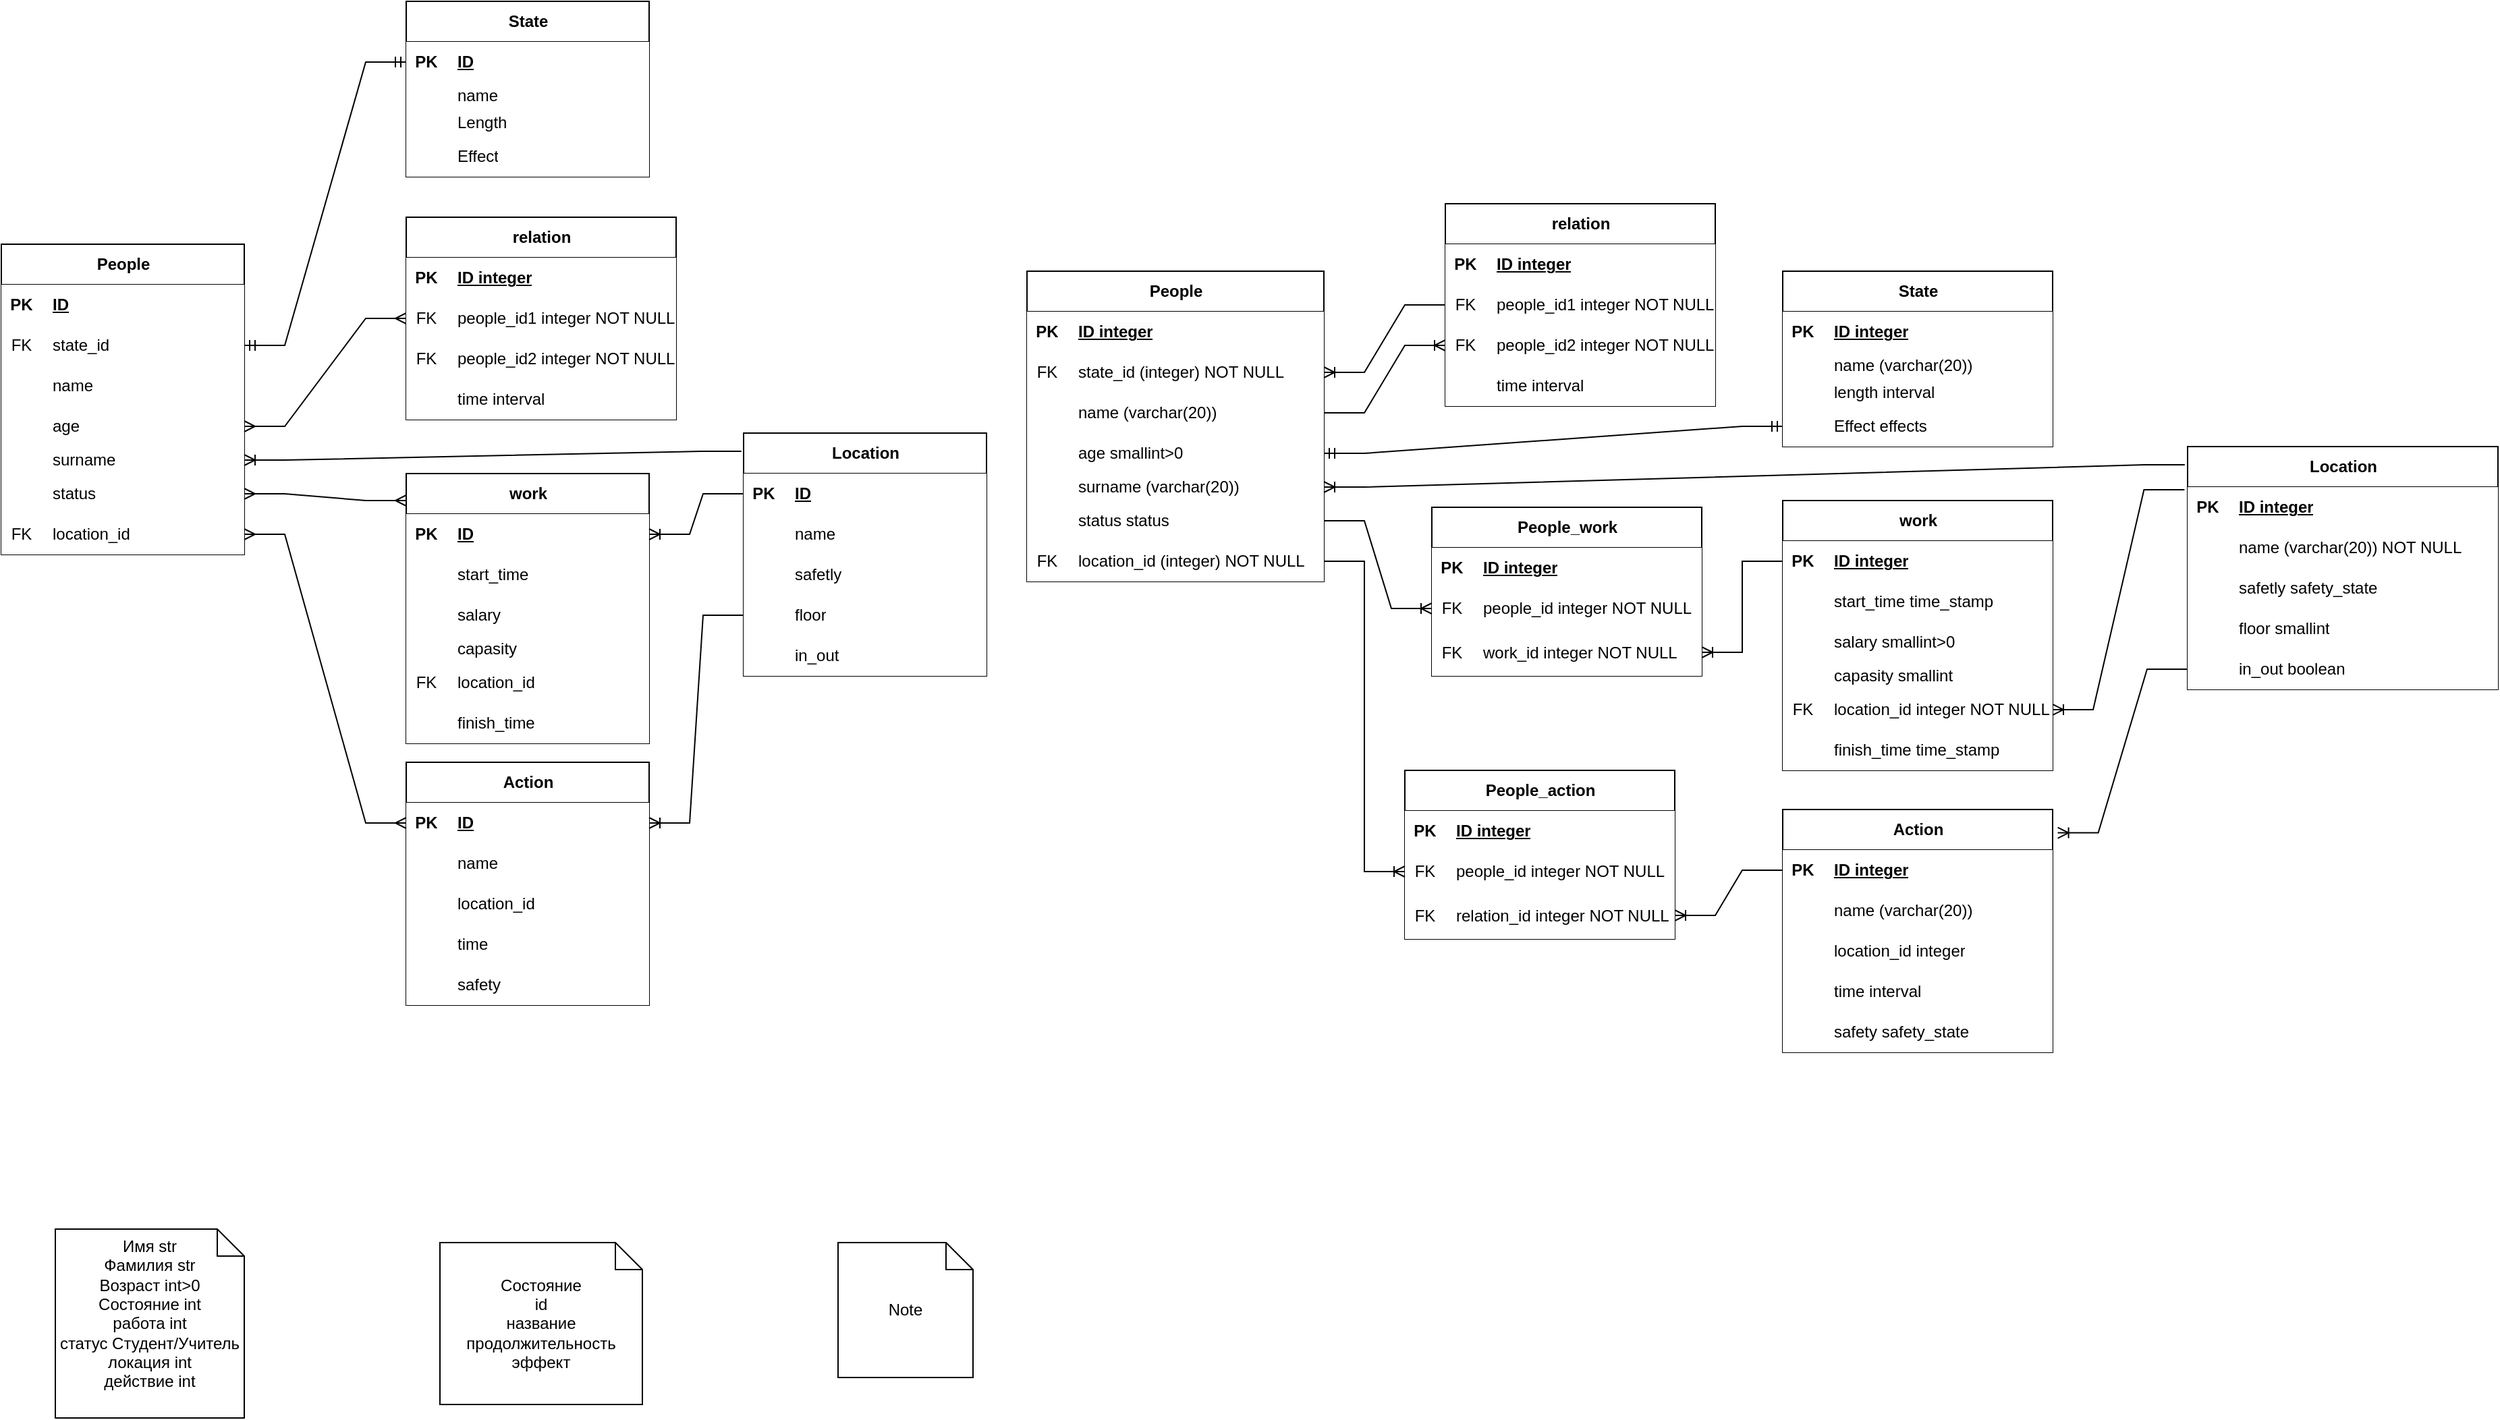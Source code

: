 <mxfile version="26.0.15">
  <diagram name="Страница — 1" id="-z0BligRgzkxz-LzAZMq">
    <mxGraphModel dx="2602" dy="1633" grid="1" gridSize="10" guides="1" tooltips="1" connect="1" arrows="1" fold="1" page="1" pageScale="1" pageWidth="1169" pageHeight="827" math="0" shadow="0">
      <root>
        <mxCell id="0" />
        <mxCell id="1" parent="0" />
        <mxCell id="5BqqWERzwNXMWdmKXzrG-37" value="People" style="shape=table;startSize=30;container=1;collapsible=1;childLayout=tableLayout;fixedRows=1;rowLines=0;fontStyle=1;align=center;resizeLast=1;html=1;fillColor=light-dark(#FFFFFF,#000000);" parent="1" vertex="1">
          <mxGeometry x="-300" y="30" width="180" height="230" as="geometry" />
        </mxCell>
        <mxCell id="5BqqWERzwNXMWdmKXzrG-38" value="" style="shape=tableRow;horizontal=0;startSize=0;swimlaneHead=0;swimlaneBody=0;fillColor=light-dark(#FFFFFF,#000000);collapsible=0;dropTarget=0;points=[[0,0.5],[1,0.5]];portConstraint=eastwest;top=0;left=0;right=0;bottom=1;" parent="5BqqWERzwNXMWdmKXzrG-37" vertex="1">
          <mxGeometry y="30" width="180" height="30" as="geometry" />
        </mxCell>
        <mxCell id="5BqqWERzwNXMWdmKXzrG-39" value="PK" style="shape=partialRectangle;connectable=0;fillColor=light-dark(#FFFFFF,#000000);top=0;left=0;bottom=0;right=0;fontStyle=1;overflow=hidden;whiteSpace=wrap;html=1;" parent="5BqqWERzwNXMWdmKXzrG-38" vertex="1">
          <mxGeometry width="30" height="30" as="geometry">
            <mxRectangle width="30" height="30" as="alternateBounds" />
          </mxGeometry>
        </mxCell>
        <mxCell id="5BqqWERzwNXMWdmKXzrG-40" value="ID" style="shape=partialRectangle;connectable=0;fillColor=light-dark(#FFFFFF,#000000);top=0;left=0;bottom=0;right=0;align=left;spacingLeft=6;fontStyle=5;overflow=hidden;whiteSpace=wrap;html=1;" parent="5BqqWERzwNXMWdmKXzrG-38" vertex="1">
          <mxGeometry x="30" width="150" height="30" as="geometry">
            <mxRectangle width="150" height="30" as="alternateBounds" />
          </mxGeometry>
        </mxCell>
        <mxCell id="5BqqWERzwNXMWdmKXzrG-41" value="" style="shape=tableRow;horizontal=0;startSize=0;swimlaneHead=0;swimlaneBody=0;fillColor=light-dark(#FFFFFF,#000000);collapsible=0;dropTarget=0;points=[[0,0.5],[1,0.5]];portConstraint=eastwest;top=0;left=0;right=0;bottom=0;" parent="5BqqWERzwNXMWdmKXzrG-37" vertex="1">
          <mxGeometry y="60" width="180" height="30" as="geometry" />
        </mxCell>
        <mxCell id="5BqqWERzwNXMWdmKXzrG-42" value="FK" style="shape=partialRectangle;connectable=0;fillColor=light-dark(#FFFFFF,#000000);top=0;left=0;bottom=0;right=0;editable=1;overflow=hidden;whiteSpace=wrap;html=1;" parent="5BqqWERzwNXMWdmKXzrG-41" vertex="1">
          <mxGeometry width="30" height="30" as="geometry">
            <mxRectangle width="30" height="30" as="alternateBounds" />
          </mxGeometry>
        </mxCell>
        <mxCell id="5BqqWERzwNXMWdmKXzrG-43" value="state_id" style="shape=partialRectangle;connectable=0;fillColor=light-dark(#FFFFFF,#000000);top=0;left=0;bottom=0;right=0;align=left;spacingLeft=6;overflow=hidden;whiteSpace=wrap;html=1;" parent="5BqqWERzwNXMWdmKXzrG-41" vertex="1">
          <mxGeometry x="30" width="150" height="30" as="geometry">
            <mxRectangle width="150" height="30" as="alternateBounds" />
          </mxGeometry>
        </mxCell>
        <mxCell id="5BqqWERzwNXMWdmKXzrG-44" value="" style="shape=tableRow;horizontal=0;startSize=0;swimlaneHead=0;swimlaneBody=0;fillColor=light-dark(#FFFFFF,#000000);collapsible=0;dropTarget=0;points=[[0,0.5],[1,0.5]];portConstraint=eastwest;top=0;left=0;right=0;bottom=0;" parent="5BqqWERzwNXMWdmKXzrG-37" vertex="1">
          <mxGeometry y="90" width="180" height="30" as="geometry" />
        </mxCell>
        <mxCell id="5BqqWERzwNXMWdmKXzrG-45" value="" style="shape=partialRectangle;connectable=0;fillColor=light-dark(#FFFFFF,#000000);top=0;left=0;bottom=0;right=0;editable=1;overflow=hidden;whiteSpace=wrap;html=1;" parent="5BqqWERzwNXMWdmKXzrG-44" vertex="1">
          <mxGeometry width="30" height="30" as="geometry">
            <mxRectangle width="30" height="30" as="alternateBounds" />
          </mxGeometry>
        </mxCell>
        <mxCell id="5BqqWERzwNXMWdmKXzrG-46" value="name" style="shape=partialRectangle;connectable=0;fillColor=light-dark(#FFFFFF,#000000);top=0;left=0;bottom=0;right=0;align=left;spacingLeft=6;overflow=hidden;whiteSpace=wrap;html=1;" parent="5BqqWERzwNXMWdmKXzrG-44" vertex="1">
          <mxGeometry x="30" width="150" height="30" as="geometry">
            <mxRectangle width="150" height="30" as="alternateBounds" />
          </mxGeometry>
        </mxCell>
        <mxCell id="5BqqWERzwNXMWdmKXzrG-47" value="" style="shape=tableRow;horizontal=0;startSize=0;swimlaneHead=0;swimlaneBody=0;fillColor=light-dark(#FFFFFF,#000000);collapsible=0;dropTarget=0;points=[[0,0.5],[1,0.5]];portConstraint=eastwest;top=0;left=0;right=0;bottom=0;" parent="5BqqWERzwNXMWdmKXzrG-37" vertex="1">
          <mxGeometry y="120" width="180" height="30" as="geometry" />
        </mxCell>
        <mxCell id="5BqqWERzwNXMWdmKXzrG-48" value="" style="shape=partialRectangle;connectable=0;fillColor=light-dark(#FFFFFF,#000000);top=0;left=0;bottom=0;right=0;editable=1;overflow=hidden;whiteSpace=wrap;html=1;" parent="5BqqWERzwNXMWdmKXzrG-47" vertex="1">
          <mxGeometry width="30" height="30" as="geometry">
            <mxRectangle width="30" height="30" as="alternateBounds" />
          </mxGeometry>
        </mxCell>
        <mxCell id="5BqqWERzwNXMWdmKXzrG-49" value="age" style="shape=partialRectangle;connectable=0;fillColor=light-dark(#FFFFFF,#000000);top=0;left=0;bottom=0;right=0;align=left;spacingLeft=6;overflow=hidden;whiteSpace=wrap;html=1;" parent="5BqqWERzwNXMWdmKXzrG-47" vertex="1">
          <mxGeometry x="30" width="150" height="30" as="geometry">
            <mxRectangle width="150" height="30" as="alternateBounds" />
          </mxGeometry>
        </mxCell>
        <mxCell id="5BqqWERzwNXMWdmKXzrG-176" value="" style="shape=tableRow;horizontal=0;startSize=0;swimlaneHead=0;swimlaneBody=0;fillColor=light-dark(#FFFFFF,#000000);collapsible=0;dropTarget=0;points=[[0,0.5],[1,0.5]];portConstraint=eastwest;top=0;left=0;right=0;bottom=0;" parent="5BqqWERzwNXMWdmKXzrG-37" vertex="1">
          <mxGeometry y="150" width="180" height="20" as="geometry" />
        </mxCell>
        <mxCell id="5BqqWERzwNXMWdmKXzrG-177" value="" style="shape=partialRectangle;connectable=0;fillColor=light-dark(#FFFFFF,#000000);top=0;left=0;bottom=0;right=0;editable=1;overflow=hidden;whiteSpace=wrap;html=1;" parent="5BqqWERzwNXMWdmKXzrG-176" vertex="1">
          <mxGeometry width="30" height="20" as="geometry">
            <mxRectangle width="30" height="20" as="alternateBounds" />
          </mxGeometry>
        </mxCell>
        <mxCell id="5BqqWERzwNXMWdmKXzrG-178" value="surname" style="shape=partialRectangle;connectable=0;fillColor=light-dark(#FFFFFF,#000000);top=0;left=0;bottom=0;right=0;align=left;spacingLeft=6;overflow=hidden;whiteSpace=wrap;html=1;" parent="5BqqWERzwNXMWdmKXzrG-176" vertex="1">
          <mxGeometry x="30" width="150" height="20" as="geometry">
            <mxRectangle width="150" height="20" as="alternateBounds" />
          </mxGeometry>
        </mxCell>
        <mxCell id="5BqqWERzwNXMWdmKXzrG-182" value="" style="shape=tableRow;horizontal=0;startSize=0;swimlaneHead=0;swimlaneBody=0;fillColor=light-dark(#FFFFFF,#000000);collapsible=0;dropTarget=0;points=[[0,0.5],[1,0.5]];portConstraint=eastwest;top=0;left=0;right=0;bottom=0;" parent="5BqqWERzwNXMWdmKXzrG-37" vertex="1">
          <mxGeometry y="170" width="180" height="30" as="geometry" />
        </mxCell>
        <mxCell id="5BqqWERzwNXMWdmKXzrG-183" value="" style="shape=partialRectangle;connectable=0;fillColor=light-dark(#FFFFFF,#000000);top=0;left=0;bottom=0;right=0;editable=1;overflow=hidden;whiteSpace=wrap;html=1;" parent="5BqqWERzwNXMWdmKXzrG-182" vertex="1">
          <mxGeometry width="30" height="30" as="geometry">
            <mxRectangle width="30" height="30" as="alternateBounds" />
          </mxGeometry>
        </mxCell>
        <mxCell id="5BqqWERzwNXMWdmKXzrG-184" value="status" style="shape=partialRectangle;connectable=0;fillColor=light-dark(#FFFFFF,#000000);top=0;left=0;bottom=0;right=0;align=left;spacingLeft=6;overflow=hidden;whiteSpace=wrap;html=1;" parent="5BqqWERzwNXMWdmKXzrG-182" vertex="1">
          <mxGeometry x="30" width="150" height="30" as="geometry">
            <mxRectangle width="150" height="30" as="alternateBounds" />
          </mxGeometry>
        </mxCell>
        <mxCell id="5BqqWERzwNXMWdmKXzrG-186" value="" style="shape=tableRow;horizontal=0;startSize=0;swimlaneHead=0;swimlaneBody=0;fillColor=light-dark(#FFFFFF,#000000);collapsible=0;dropTarget=0;points=[[0,0.5],[1,0.5]];portConstraint=eastwest;top=0;left=0;right=0;bottom=0;" parent="5BqqWERzwNXMWdmKXzrG-37" vertex="1">
          <mxGeometry y="200" width="180" height="30" as="geometry" />
        </mxCell>
        <mxCell id="5BqqWERzwNXMWdmKXzrG-187" value="FK" style="shape=partialRectangle;connectable=0;fillColor=light-dark(#FFFFFF,#000000);top=0;left=0;bottom=0;right=0;editable=1;overflow=hidden;whiteSpace=wrap;html=1;" parent="5BqqWERzwNXMWdmKXzrG-186" vertex="1">
          <mxGeometry width="30" height="30" as="geometry">
            <mxRectangle width="30" height="30" as="alternateBounds" />
          </mxGeometry>
        </mxCell>
        <mxCell id="5BqqWERzwNXMWdmKXzrG-188" value="location_id" style="shape=partialRectangle;connectable=0;fillColor=light-dark(#FFFFFF,#000000);top=0;left=0;bottom=0;right=0;align=left;spacingLeft=6;overflow=hidden;whiteSpace=wrap;html=1;" parent="5BqqWERzwNXMWdmKXzrG-186" vertex="1">
          <mxGeometry x="30" width="150" height="30" as="geometry">
            <mxRectangle width="150" height="30" as="alternateBounds" />
          </mxGeometry>
        </mxCell>
        <mxCell id="5BqqWERzwNXMWdmKXzrG-81" value="Location" style="shape=table;startSize=30;container=1;collapsible=1;childLayout=tableLayout;fixedRows=1;rowLines=0;fontStyle=1;align=center;resizeLast=1;html=1;fillColor=light-dark(#FFFFFF,#000000);" parent="1" vertex="1">
          <mxGeometry x="250" y="170" width="180" height="180" as="geometry" />
        </mxCell>
        <mxCell id="5BqqWERzwNXMWdmKXzrG-82" value="" style="shape=tableRow;horizontal=0;startSize=0;swimlaneHead=0;swimlaneBody=0;fillColor=light-dark(#FFFFFF,#000000);collapsible=0;dropTarget=0;points=[[0,0.5],[1,0.5]];portConstraint=eastwest;top=0;left=0;right=0;bottom=1;" parent="5BqqWERzwNXMWdmKXzrG-81" vertex="1">
          <mxGeometry y="30" width="180" height="30" as="geometry" />
        </mxCell>
        <mxCell id="5BqqWERzwNXMWdmKXzrG-83" value="PK" style="shape=partialRectangle;connectable=0;fillColor=light-dark(#FFFFFF,#000000);top=0;left=0;bottom=0;right=0;fontStyle=1;overflow=hidden;whiteSpace=wrap;html=1;" parent="5BqqWERzwNXMWdmKXzrG-82" vertex="1">
          <mxGeometry width="30" height="30" as="geometry">
            <mxRectangle width="30" height="30" as="alternateBounds" />
          </mxGeometry>
        </mxCell>
        <mxCell id="5BqqWERzwNXMWdmKXzrG-84" value="ID" style="shape=partialRectangle;connectable=0;fillColor=light-dark(#FFFFFF,#000000);top=0;left=0;bottom=0;right=0;align=left;spacingLeft=6;fontStyle=5;overflow=hidden;whiteSpace=wrap;html=1;" parent="5BqqWERzwNXMWdmKXzrG-82" vertex="1">
          <mxGeometry x="30" width="150" height="30" as="geometry">
            <mxRectangle width="150" height="30" as="alternateBounds" />
          </mxGeometry>
        </mxCell>
        <mxCell id="5BqqWERzwNXMWdmKXzrG-85" value="" style="shape=tableRow;horizontal=0;startSize=0;swimlaneHead=0;swimlaneBody=0;fillColor=light-dark(#FFFFFF,#000000);collapsible=0;dropTarget=0;points=[[0,0.5],[1,0.5]];portConstraint=eastwest;top=0;left=0;right=0;bottom=0;" parent="5BqqWERzwNXMWdmKXzrG-81" vertex="1">
          <mxGeometry y="60" width="180" height="30" as="geometry" />
        </mxCell>
        <mxCell id="5BqqWERzwNXMWdmKXzrG-86" value="" style="shape=partialRectangle;connectable=0;fillColor=light-dark(#FFFFFF,#000000);top=0;left=0;bottom=0;right=0;editable=1;overflow=hidden;whiteSpace=wrap;html=1;" parent="5BqqWERzwNXMWdmKXzrG-85" vertex="1">
          <mxGeometry width="30" height="30" as="geometry">
            <mxRectangle width="30" height="30" as="alternateBounds" />
          </mxGeometry>
        </mxCell>
        <mxCell id="5BqqWERzwNXMWdmKXzrG-87" value="&lt;div&gt;name&lt;/div&gt;" style="shape=partialRectangle;connectable=0;fillColor=light-dark(#FFFFFF,#000000);top=0;left=0;bottom=0;right=0;align=left;spacingLeft=6;overflow=hidden;whiteSpace=wrap;html=1;" parent="5BqqWERzwNXMWdmKXzrG-85" vertex="1">
          <mxGeometry x="30" width="150" height="30" as="geometry">
            <mxRectangle width="150" height="30" as="alternateBounds" />
          </mxGeometry>
        </mxCell>
        <mxCell id="5BqqWERzwNXMWdmKXzrG-88" value="" style="shape=tableRow;horizontal=0;startSize=0;swimlaneHead=0;swimlaneBody=0;fillColor=light-dark(#FFFFFF,#000000);collapsible=0;dropTarget=0;points=[[0,0.5],[1,0.5]];portConstraint=eastwest;top=0;left=0;right=0;bottom=0;" parent="5BqqWERzwNXMWdmKXzrG-81" vertex="1">
          <mxGeometry y="90" width="180" height="30" as="geometry" />
        </mxCell>
        <mxCell id="5BqqWERzwNXMWdmKXzrG-89" value="" style="shape=partialRectangle;connectable=0;fillColor=light-dark(#FFFFFF,#000000);top=0;left=0;bottom=0;right=0;editable=1;overflow=hidden;whiteSpace=wrap;html=1;" parent="5BqqWERzwNXMWdmKXzrG-88" vertex="1">
          <mxGeometry width="30" height="30" as="geometry">
            <mxRectangle width="30" height="30" as="alternateBounds" />
          </mxGeometry>
        </mxCell>
        <mxCell id="5BqqWERzwNXMWdmKXzrG-90" value="safetly" style="shape=partialRectangle;connectable=0;fillColor=light-dark(#FFFFFF,#000000);top=0;left=0;bottom=0;right=0;align=left;spacingLeft=6;overflow=hidden;whiteSpace=wrap;html=1;" parent="5BqqWERzwNXMWdmKXzrG-88" vertex="1">
          <mxGeometry x="30" width="150" height="30" as="geometry">
            <mxRectangle width="150" height="30" as="alternateBounds" />
          </mxGeometry>
        </mxCell>
        <mxCell id="5BqqWERzwNXMWdmKXzrG-91" value="" style="shape=tableRow;horizontal=0;startSize=0;swimlaneHead=0;swimlaneBody=0;fillColor=light-dark(#FFFFFF,#000000);collapsible=0;dropTarget=0;points=[[0,0.5],[1,0.5]];portConstraint=eastwest;top=0;left=0;right=0;bottom=0;" parent="5BqqWERzwNXMWdmKXzrG-81" vertex="1">
          <mxGeometry y="120" width="180" height="30" as="geometry" />
        </mxCell>
        <mxCell id="5BqqWERzwNXMWdmKXzrG-92" value="" style="shape=partialRectangle;connectable=0;fillColor=light-dark(#FFFFFF,#000000);top=0;left=0;bottom=0;right=0;editable=1;overflow=hidden;whiteSpace=wrap;html=1;" parent="5BqqWERzwNXMWdmKXzrG-91" vertex="1">
          <mxGeometry width="30" height="30" as="geometry">
            <mxRectangle width="30" height="30" as="alternateBounds" />
          </mxGeometry>
        </mxCell>
        <mxCell id="5BqqWERzwNXMWdmKXzrG-93" value="floor" style="shape=partialRectangle;connectable=0;fillColor=light-dark(#FFFFFF,#000000);top=0;left=0;bottom=0;right=0;align=left;spacingLeft=6;overflow=hidden;whiteSpace=wrap;html=1;" parent="5BqqWERzwNXMWdmKXzrG-91" vertex="1">
          <mxGeometry x="30" width="150" height="30" as="geometry">
            <mxRectangle width="150" height="30" as="alternateBounds" />
          </mxGeometry>
        </mxCell>
        <mxCell id="5BqqWERzwNXMWdmKXzrG-159" value="" style="shape=tableRow;horizontal=0;startSize=0;swimlaneHead=0;swimlaneBody=0;fillColor=light-dark(#FFFFFF,#000000);collapsible=0;dropTarget=0;points=[[0,0.5],[1,0.5]];portConstraint=eastwest;top=0;left=0;right=0;bottom=0;" parent="5BqqWERzwNXMWdmKXzrG-81" vertex="1">
          <mxGeometry y="150" width="180" height="30" as="geometry" />
        </mxCell>
        <mxCell id="5BqqWERzwNXMWdmKXzrG-160" value="" style="shape=partialRectangle;connectable=0;fillColor=light-dark(#FFFFFF,#000000);top=0;left=0;bottom=0;right=0;editable=1;overflow=hidden;whiteSpace=wrap;html=1;" parent="5BqqWERzwNXMWdmKXzrG-159" vertex="1">
          <mxGeometry width="30" height="30" as="geometry">
            <mxRectangle width="30" height="30" as="alternateBounds" />
          </mxGeometry>
        </mxCell>
        <mxCell id="5BqqWERzwNXMWdmKXzrG-161" value="in_out" style="shape=partialRectangle;connectable=0;fillColor=light-dark(#FFFFFF,#000000);top=0;left=0;bottom=0;right=0;align=left;spacingLeft=6;overflow=hidden;whiteSpace=wrap;html=1;" parent="5BqqWERzwNXMWdmKXzrG-159" vertex="1">
          <mxGeometry x="30" width="150" height="30" as="geometry">
            <mxRectangle width="150" height="30" as="alternateBounds" />
          </mxGeometry>
        </mxCell>
        <mxCell id="5BqqWERzwNXMWdmKXzrG-95" value="" style="edgeStyle=entityRelationEdgeStyle;fontSize=12;html=1;endArrow=ERoneToMany;rounded=0;exitX=-0.009;exitY=0.075;exitDx=0;exitDy=0;exitPerimeter=0;entryX=1;entryY=0.5;entryDx=0;entryDy=0;fillColor=light-dark(#FFFFFF,#000000);" parent="1" source="5BqqWERzwNXMWdmKXzrG-81" target="5BqqWERzwNXMWdmKXzrG-176" edge="1">
          <mxGeometry width="100" height="100" relative="1" as="geometry">
            <mxPoint x="40" y="310" as="sourcePoint" />
            <mxPoint x="140" y="210" as="targetPoint" />
            <Array as="points">
              <mxPoint x="163" y="400" />
            </Array>
          </mxGeometry>
        </mxCell>
        <mxCell id="5BqqWERzwNXMWdmKXzrG-127" value="Action" style="shape=table;startSize=30;container=1;collapsible=1;childLayout=tableLayout;fixedRows=1;rowLines=0;fontStyle=1;align=center;resizeLast=1;html=1;fillColor=light-dark(#FFFFFF,#000000);" parent="1" vertex="1">
          <mxGeometry y="414" width="180" height="180" as="geometry" />
        </mxCell>
        <mxCell id="5BqqWERzwNXMWdmKXzrG-128" value="" style="shape=tableRow;horizontal=0;startSize=0;swimlaneHead=0;swimlaneBody=0;fillColor=light-dark(#FFFFFF,#000000);collapsible=0;dropTarget=0;points=[[0,0.5],[1,0.5]];portConstraint=eastwest;top=0;left=0;right=0;bottom=1;" parent="5BqqWERzwNXMWdmKXzrG-127" vertex="1">
          <mxGeometry y="30" width="180" height="30" as="geometry" />
        </mxCell>
        <mxCell id="5BqqWERzwNXMWdmKXzrG-129" value="PK" style="shape=partialRectangle;connectable=0;fillColor=light-dark(#FFFFFF,#000000);top=0;left=0;bottom=0;right=0;fontStyle=1;overflow=hidden;whiteSpace=wrap;html=1;" parent="5BqqWERzwNXMWdmKXzrG-128" vertex="1">
          <mxGeometry width="30" height="30" as="geometry">
            <mxRectangle width="30" height="30" as="alternateBounds" />
          </mxGeometry>
        </mxCell>
        <mxCell id="5BqqWERzwNXMWdmKXzrG-130" value="ID" style="shape=partialRectangle;connectable=0;fillColor=light-dark(#FFFFFF,#000000);top=0;left=0;bottom=0;right=0;align=left;spacingLeft=6;fontStyle=5;overflow=hidden;whiteSpace=wrap;html=1;" parent="5BqqWERzwNXMWdmKXzrG-128" vertex="1">
          <mxGeometry x="30" width="150" height="30" as="geometry">
            <mxRectangle width="150" height="30" as="alternateBounds" />
          </mxGeometry>
        </mxCell>
        <mxCell id="5BqqWERzwNXMWdmKXzrG-131" value="" style="shape=tableRow;horizontal=0;startSize=0;swimlaneHead=0;swimlaneBody=0;fillColor=light-dark(#FFFFFF,#000000);collapsible=0;dropTarget=0;points=[[0,0.5],[1,0.5]];portConstraint=eastwest;top=0;left=0;right=0;bottom=0;" parent="5BqqWERzwNXMWdmKXzrG-127" vertex="1">
          <mxGeometry y="60" width="180" height="30" as="geometry" />
        </mxCell>
        <mxCell id="5BqqWERzwNXMWdmKXzrG-132" value="" style="shape=partialRectangle;connectable=0;fillColor=light-dark(#FFFFFF,#000000);top=0;left=0;bottom=0;right=0;editable=1;overflow=hidden;whiteSpace=wrap;html=1;" parent="5BqqWERzwNXMWdmKXzrG-131" vertex="1">
          <mxGeometry width="30" height="30" as="geometry">
            <mxRectangle width="30" height="30" as="alternateBounds" />
          </mxGeometry>
        </mxCell>
        <mxCell id="5BqqWERzwNXMWdmKXzrG-133" value="name" style="shape=partialRectangle;connectable=0;fillColor=light-dark(#FFFFFF,#000000);top=0;left=0;bottom=0;right=0;align=left;spacingLeft=6;overflow=hidden;whiteSpace=wrap;html=1;" parent="5BqqWERzwNXMWdmKXzrG-131" vertex="1">
          <mxGeometry x="30" width="150" height="30" as="geometry">
            <mxRectangle width="150" height="30" as="alternateBounds" />
          </mxGeometry>
        </mxCell>
        <mxCell id="5BqqWERzwNXMWdmKXzrG-134" value="" style="shape=tableRow;horizontal=0;startSize=0;swimlaneHead=0;swimlaneBody=0;fillColor=light-dark(#FFFFFF,#000000);collapsible=0;dropTarget=0;points=[[0,0.5],[1,0.5]];portConstraint=eastwest;top=0;left=0;right=0;bottom=0;" parent="5BqqWERzwNXMWdmKXzrG-127" vertex="1">
          <mxGeometry y="90" width="180" height="30" as="geometry" />
        </mxCell>
        <mxCell id="5BqqWERzwNXMWdmKXzrG-135" value="" style="shape=partialRectangle;connectable=0;fillColor=light-dark(#FFFFFF,#000000);top=0;left=0;bottom=0;right=0;editable=1;overflow=hidden;whiteSpace=wrap;html=1;" parent="5BqqWERzwNXMWdmKXzrG-134" vertex="1">
          <mxGeometry width="30" height="30" as="geometry">
            <mxRectangle width="30" height="30" as="alternateBounds" />
          </mxGeometry>
        </mxCell>
        <mxCell id="5BqqWERzwNXMWdmKXzrG-136" value="location_id" style="shape=partialRectangle;connectable=0;fillColor=light-dark(#FFFFFF,#000000);top=0;left=0;bottom=0;right=0;align=left;spacingLeft=6;overflow=hidden;whiteSpace=wrap;html=1;" parent="5BqqWERzwNXMWdmKXzrG-134" vertex="1">
          <mxGeometry x="30" width="150" height="30" as="geometry">
            <mxRectangle width="150" height="30" as="alternateBounds" />
          </mxGeometry>
        </mxCell>
        <mxCell id="5BqqWERzwNXMWdmKXzrG-137" value="" style="shape=tableRow;horizontal=0;startSize=0;swimlaneHead=0;swimlaneBody=0;fillColor=light-dark(#FFFFFF,#000000);collapsible=0;dropTarget=0;points=[[0,0.5],[1,0.5]];portConstraint=eastwest;top=0;left=0;right=0;bottom=0;" parent="5BqqWERzwNXMWdmKXzrG-127" vertex="1">
          <mxGeometry y="120" width="180" height="30" as="geometry" />
        </mxCell>
        <mxCell id="5BqqWERzwNXMWdmKXzrG-138" value="" style="shape=partialRectangle;connectable=0;fillColor=light-dark(#FFFFFF,#000000);top=0;left=0;bottom=0;right=0;editable=1;overflow=hidden;whiteSpace=wrap;html=1;" parent="5BqqWERzwNXMWdmKXzrG-137" vertex="1">
          <mxGeometry width="30" height="30" as="geometry">
            <mxRectangle width="30" height="30" as="alternateBounds" />
          </mxGeometry>
        </mxCell>
        <mxCell id="5BqqWERzwNXMWdmKXzrG-139" value="time" style="shape=partialRectangle;connectable=0;fillColor=light-dark(#FFFFFF,#000000);top=0;left=0;bottom=0;right=0;align=left;spacingLeft=6;overflow=hidden;whiteSpace=wrap;html=1;" parent="5BqqWERzwNXMWdmKXzrG-137" vertex="1">
          <mxGeometry x="30" width="150" height="30" as="geometry">
            <mxRectangle width="150" height="30" as="alternateBounds" />
          </mxGeometry>
        </mxCell>
        <mxCell id="5BqqWERzwNXMWdmKXzrG-140" value="" style="shape=tableRow;horizontal=0;startSize=0;swimlaneHead=0;swimlaneBody=0;fillColor=light-dark(#FFFFFF,#000000);collapsible=0;dropTarget=0;points=[[0,0.5],[1,0.5]];portConstraint=eastwest;top=0;left=0;right=0;bottom=0;" parent="5BqqWERzwNXMWdmKXzrG-127" vertex="1">
          <mxGeometry y="150" width="180" height="30" as="geometry" />
        </mxCell>
        <mxCell id="5BqqWERzwNXMWdmKXzrG-141" value="" style="shape=partialRectangle;connectable=0;fillColor=light-dark(#FFFFFF,#000000);top=0;left=0;bottom=0;right=0;editable=1;overflow=hidden;whiteSpace=wrap;html=1;" parent="5BqqWERzwNXMWdmKXzrG-140" vertex="1">
          <mxGeometry width="30" height="30" as="geometry">
            <mxRectangle width="30" height="30" as="alternateBounds" />
          </mxGeometry>
        </mxCell>
        <mxCell id="5BqqWERzwNXMWdmKXzrG-142" value="safety" style="shape=partialRectangle;connectable=0;fillColor=light-dark(#FFFFFF,#000000);top=0;left=0;bottom=0;right=0;align=left;spacingLeft=6;overflow=hidden;whiteSpace=wrap;html=1;" parent="5BqqWERzwNXMWdmKXzrG-140" vertex="1">
          <mxGeometry x="30" width="150" height="30" as="geometry">
            <mxRectangle width="150" height="30" as="alternateBounds" />
          </mxGeometry>
        </mxCell>
        <mxCell id="5BqqWERzwNXMWdmKXzrG-144" value="State" style="shape=table;startSize=30;container=1;collapsible=1;childLayout=tableLayout;fixedRows=1;rowLines=0;fontStyle=1;align=center;resizeLast=1;html=1;fillColor=light-dark(#FFFFFF,#000000);" parent="1" vertex="1">
          <mxGeometry y="-150" width="180" height="130" as="geometry" />
        </mxCell>
        <mxCell id="5BqqWERzwNXMWdmKXzrG-145" value="" style="shape=tableRow;horizontal=0;startSize=0;swimlaneHead=0;swimlaneBody=0;fillColor=light-dark(#FFFFFF,#000000);collapsible=0;dropTarget=0;points=[[0,0.5],[1,0.5]];portConstraint=eastwest;top=0;left=0;right=0;bottom=1;" parent="5BqqWERzwNXMWdmKXzrG-144" vertex="1">
          <mxGeometry y="30" width="180" height="30" as="geometry" />
        </mxCell>
        <mxCell id="5BqqWERzwNXMWdmKXzrG-146" value="PK" style="shape=partialRectangle;connectable=0;fillColor=light-dark(#FFFFFF,#000000);top=0;left=0;bottom=0;right=0;fontStyle=1;overflow=hidden;whiteSpace=wrap;html=1;" parent="5BqqWERzwNXMWdmKXzrG-145" vertex="1">
          <mxGeometry width="30" height="30" as="geometry">
            <mxRectangle width="30" height="30" as="alternateBounds" />
          </mxGeometry>
        </mxCell>
        <mxCell id="5BqqWERzwNXMWdmKXzrG-147" value="ID" style="shape=partialRectangle;connectable=0;fillColor=light-dark(#FFFFFF,#000000);top=0;left=0;bottom=0;right=0;align=left;spacingLeft=6;fontStyle=5;overflow=hidden;whiteSpace=wrap;html=1;" parent="5BqqWERzwNXMWdmKXzrG-145" vertex="1">
          <mxGeometry x="30" width="150" height="30" as="geometry">
            <mxRectangle width="150" height="30" as="alternateBounds" />
          </mxGeometry>
        </mxCell>
        <mxCell id="5BqqWERzwNXMWdmKXzrG-148" value="" style="shape=tableRow;horizontal=0;startSize=0;swimlaneHead=0;swimlaneBody=0;fillColor=light-dark(#FFFFFF,#000000);collapsible=0;dropTarget=0;points=[[0,0.5],[1,0.5]];portConstraint=eastwest;top=0;left=0;right=0;bottom=0;" parent="5BqqWERzwNXMWdmKXzrG-144" vertex="1">
          <mxGeometry y="60" width="180" height="20" as="geometry" />
        </mxCell>
        <mxCell id="5BqqWERzwNXMWdmKXzrG-149" value="" style="shape=partialRectangle;connectable=0;fillColor=light-dark(#FFFFFF,#000000);top=0;left=0;bottom=0;right=0;editable=1;overflow=hidden;whiteSpace=wrap;html=1;" parent="5BqqWERzwNXMWdmKXzrG-148" vertex="1">
          <mxGeometry width="30" height="20" as="geometry">
            <mxRectangle width="30" height="20" as="alternateBounds" />
          </mxGeometry>
        </mxCell>
        <mxCell id="5BqqWERzwNXMWdmKXzrG-150" value="name&lt;div&gt;&lt;br&gt;&lt;/div&gt;" style="shape=partialRectangle;connectable=0;fillColor=light-dark(#FFFFFF,#000000);top=0;left=0;bottom=0;right=0;align=left;spacingLeft=6;overflow=hidden;whiteSpace=wrap;html=1;" parent="5BqqWERzwNXMWdmKXzrG-148" vertex="1">
          <mxGeometry x="30" width="150" height="20" as="geometry">
            <mxRectangle width="150" height="20" as="alternateBounds" />
          </mxGeometry>
        </mxCell>
        <mxCell id="5BqqWERzwNXMWdmKXzrG-151" value="" style="shape=tableRow;horizontal=0;startSize=0;swimlaneHead=0;swimlaneBody=0;fillColor=light-dark(#FFFFFF,#000000);collapsible=0;dropTarget=0;points=[[0,0.5],[1,0.5]];portConstraint=eastwest;top=0;left=0;right=0;bottom=0;" parent="5BqqWERzwNXMWdmKXzrG-144" vertex="1">
          <mxGeometry y="80" width="180" height="20" as="geometry" />
        </mxCell>
        <mxCell id="5BqqWERzwNXMWdmKXzrG-152" value="" style="shape=partialRectangle;connectable=0;fillColor=light-dark(#FFFFFF,#000000);top=0;left=0;bottom=0;right=0;editable=1;overflow=hidden;whiteSpace=wrap;html=1;" parent="5BqqWERzwNXMWdmKXzrG-151" vertex="1">
          <mxGeometry width="30" height="20" as="geometry">
            <mxRectangle width="30" height="20" as="alternateBounds" />
          </mxGeometry>
        </mxCell>
        <mxCell id="5BqqWERzwNXMWdmKXzrG-153" value="Length" style="shape=partialRectangle;connectable=0;fillColor=light-dark(#FFFFFF,#000000);top=0;left=0;bottom=0;right=0;align=left;spacingLeft=6;overflow=hidden;whiteSpace=wrap;html=1;" parent="5BqqWERzwNXMWdmKXzrG-151" vertex="1">
          <mxGeometry x="30" width="150" height="20" as="geometry">
            <mxRectangle width="150" height="20" as="alternateBounds" />
          </mxGeometry>
        </mxCell>
        <mxCell id="5BqqWERzwNXMWdmKXzrG-154" value="" style="shape=tableRow;horizontal=0;startSize=0;swimlaneHead=0;swimlaneBody=0;fillColor=light-dark(#FFFFFF,#000000);collapsible=0;dropTarget=0;points=[[0,0.5],[1,0.5]];portConstraint=eastwest;top=0;left=0;right=0;bottom=0;" parent="5BqqWERzwNXMWdmKXzrG-144" vertex="1">
          <mxGeometry y="100" width="180" height="30" as="geometry" />
        </mxCell>
        <mxCell id="5BqqWERzwNXMWdmKXzrG-155" value="" style="shape=partialRectangle;connectable=0;fillColor=light-dark(#FFFFFF,#000000);top=0;left=0;bottom=0;right=0;editable=1;overflow=hidden;whiteSpace=wrap;html=1;" parent="5BqqWERzwNXMWdmKXzrG-154" vertex="1">
          <mxGeometry width="30" height="30" as="geometry">
            <mxRectangle width="30" height="30" as="alternateBounds" />
          </mxGeometry>
        </mxCell>
        <mxCell id="5BqqWERzwNXMWdmKXzrG-156" value="Effect" style="shape=partialRectangle;connectable=0;fillColor=light-dark(#FFFFFF,#000000);top=0;left=0;bottom=0;right=0;align=left;spacingLeft=6;overflow=hidden;whiteSpace=wrap;html=1;" parent="5BqqWERzwNXMWdmKXzrG-154" vertex="1">
          <mxGeometry x="30" width="150" height="30" as="geometry">
            <mxRectangle width="150" height="30" as="alternateBounds" />
          </mxGeometry>
        </mxCell>
        <mxCell id="5BqqWERzwNXMWdmKXzrG-175" value="" style="edgeStyle=entityRelationEdgeStyle;fontSize=12;html=1;endArrow=ERmandOne;startArrow=ERmandOne;rounded=0;exitX=1;exitY=0.5;exitDx=0;exitDy=0;entryX=0;entryY=0.5;entryDx=0;entryDy=0;fillColor=light-dark(#FFFFFF,#000000);" parent="1" source="5BqqWERzwNXMWdmKXzrG-41" target="5BqqWERzwNXMWdmKXzrG-145" edge="1">
          <mxGeometry width="100" height="100" relative="1" as="geometry">
            <mxPoint x="90" y="330" as="sourcePoint" />
            <mxPoint x="50" y="105" as="targetPoint" />
          </mxGeometry>
        </mxCell>
        <mxCell id="5BqqWERzwNXMWdmKXzrG-64" value="" style="edgeStyle=entityRelationEdgeStyle;fontSize=12;html=1;endArrow=ERmany;startArrow=ERmany;rounded=0;exitX=1;exitY=0.5;exitDx=0;exitDy=0;entryX=0;entryY=0.1;entryDx=0;entryDy=0;entryPerimeter=0;fillColor=light-dark(#FFFFFF,#000000);" parent="1" target="5BqqWERzwNXMWdmKXzrG-68" edge="1">
          <mxGeometry width="100" height="100" relative="1" as="geometry">
            <mxPoint x="-120.0" y="215" as="sourcePoint" />
            <mxPoint x="-100" y="430" as="targetPoint" />
            <Array as="points">
              <mxPoint x="-357.16" y="380" />
              <mxPoint x="-50" y="250" />
              <mxPoint x="-40" y="260" />
              <mxPoint x="-472.16" y="340" />
              <mxPoint x="-357.16" y="400" />
              <mxPoint x="-297.16" y="350" />
            </Array>
          </mxGeometry>
        </mxCell>
        <mxCell id="5BqqWERzwNXMWdmKXzrG-212" value="" style="edgeStyle=entityRelationEdgeStyle;fontSize=12;html=1;endArrow=ERmany;startArrow=ERmany;rounded=0;entryX=0;entryY=0.5;entryDx=0;entryDy=0;exitX=1;exitY=0.5;exitDx=0;exitDy=0;fillColor=light-dark(#FFFFFF,#000000);" parent="1" source="5BqqWERzwNXMWdmKXzrG-47" target="EKDiO9YUNdJGLWvZ-4pt-12" edge="1">
          <mxGeometry width="100" height="100" relative="1" as="geometry">
            <mxPoint x="120" y="340" as="sourcePoint" />
            <mxPoint y="155" as="targetPoint" />
          </mxGeometry>
        </mxCell>
        <mxCell id="t1I_cCklPzz5QePTg-kf-1" value="Имя str&lt;div&gt;Фамилия str&lt;div&gt;Возраст int&amp;gt;0&lt;/div&gt;&lt;div&gt;Состояние int&lt;/div&gt;&lt;/div&gt;&lt;div&gt;работа int&lt;/div&gt;&lt;div&gt;статус Студент/Учитель&lt;/div&gt;&lt;div&gt;локация int&lt;/div&gt;&lt;div&gt;действие int&lt;/div&gt;&lt;div&gt;&lt;br&gt;&lt;/div&gt;" style="shape=note;size=20;whiteSpace=wrap;html=1;" parent="1" vertex="1">
          <mxGeometry x="-260" y="760" width="140" height="140" as="geometry" />
        </mxCell>
        <mxCell id="t1I_cCklPzz5QePTg-kf-2" value="Состояние&lt;div&gt;id&lt;br&gt;&lt;div&gt;название&lt;/div&gt;&lt;div&gt;продолжительность&lt;/div&gt;&lt;div&gt;эффект&lt;/div&gt;&lt;/div&gt;" style="shape=note;size=20;whiteSpace=wrap;html=1;" parent="1" vertex="1">
          <mxGeometry x="25" y="770" width="150" height="120" as="geometry" />
        </mxCell>
        <mxCell id="t1I_cCklPzz5QePTg-kf-3" value="Note" style="shape=note;size=20;whiteSpace=wrap;html=1;" parent="1" vertex="1">
          <mxGeometry x="320" y="770" width="100" height="100" as="geometry" />
        </mxCell>
        <mxCell id="5BqqWERzwNXMWdmKXzrG-68" value="work" style="shape=table;startSize=30;container=1;collapsible=1;childLayout=tableLayout;fixedRows=1;rowLines=0;fontStyle=1;align=center;resizeLast=1;html=1;fillColor=light-dark(#FFFFFF,#000000);" parent="1" vertex="1">
          <mxGeometry y="200" width="180" height="200" as="geometry" />
        </mxCell>
        <mxCell id="5BqqWERzwNXMWdmKXzrG-69" value="" style="shape=tableRow;horizontal=0;startSize=0;swimlaneHead=0;swimlaneBody=0;fillColor=light-dark(#FFFFFF,#000000);collapsible=0;dropTarget=0;points=[[0,0.5],[1,0.5]];portConstraint=eastwest;top=0;left=0;right=0;bottom=1;" parent="5BqqWERzwNXMWdmKXzrG-68" vertex="1">
          <mxGeometry y="30" width="180" height="30" as="geometry" />
        </mxCell>
        <mxCell id="5BqqWERzwNXMWdmKXzrG-70" value="PK" style="shape=partialRectangle;connectable=0;fillColor=light-dark(#FFFFFF,#000000);top=0;left=0;bottom=0;right=0;fontStyle=1;overflow=hidden;whiteSpace=wrap;html=1;" parent="5BqqWERzwNXMWdmKXzrG-69" vertex="1">
          <mxGeometry width="30" height="30" as="geometry">
            <mxRectangle width="30" height="30" as="alternateBounds" />
          </mxGeometry>
        </mxCell>
        <mxCell id="5BqqWERzwNXMWdmKXzrG-71" value="ID" style="shape=partialRectangle;connectable=0;fillColor=light-dark(#FFFFFF,#000000);top=0;left=0;bottom=0;right=0;align=left;spacingLeft=6;fontStyle=5;overflow=hidden;whiteSpace=wrap;html=1;" parent="5BqqWERzwNXMWdmKXzrG-69" vertex="1">
          <mxGeometry x="30" width="150" height="30" as="geometry">
            <mxRectangle width="150" height="30" as="alternateBounds" />
          </mxGeometry>
        </mxCell>
        <mxCell id="5BqqWERzwNXMWdmKXzrG-72" value="" style="shape=tableRow;horizontal=0;startSize=0;swimlaneHead=0;swimlaneBody=0;fillColor=light-dark(#FFFFFF,#000000);collapsible=0;dropTarget=0;points=[[0,0.5],[1,0.5]];portConstraint=eastwest;top=0;left=0;right=0;bottom=0;" parent="5BqqWERzwNXMWdmKXzrG-68" vertex="1">
          <mxGeometry y="60" width="180" height="30" as="geometry" />
        </mxCell>
        <mxCell id="5BqqWERzwNXMWdmKXzrG-73" value="" style="shape=partialRectangle;connectable=0;fillColor=light-dark(#FFFFFF,#000000);top=0;left=0;bottom=0;right=0;editable=1;overflow=hidden;whiteSpace=wrap;html=1;" parent="5BqqWERzwNXMWdmKXzrG-72" vertex="1">
          <mxGeometry width="30" height="30" as="geometry">
            <mxRectangle width="30" height="30" as="alternateBounds" />
          </mxGeometry>
        </mxCell>
        <mxCell id="5BqqWERzwNXMWdmKXzrG-74" value="&lt;div&gt;&lt;span style=&quot;background-color: initial;&quot;&gt;start_time&lt;/span&gt;&lt;/div&gt;" style="shape=partialRectangle;connectable=0;fillColor=light-dark(#FFFFFF,#000000);top=0;left=0;bottom=0;right=0;align=left;spacingLeft=6;overflow=hidden;whiteSpace=wrap;html=1;" parent="5BqqWERzwNXMWdmKXzrG-72" vertex="1">
          <mxGeometry x="30" width="150" height="30" as="geometry">
            <mxRectangle width="150" height="30" as="alternateBounds" />
          </mxGeometry>
        </mxCell>
        <mxCell id="5BqqWERzwNXMWdmKXzrG-75" value="" style="shape=tableRow;horizontal=0;startSize=0;swimlaneHead=0;swimlaneBody=0;fillColor=light-dark(#FFFFFF,#000000);collapsible=0;dropTarget=0;points=[[0,0.5],[1,0.5]];portConstraint=eastwest;top=0;left=0;right=0;bottom=0;" parent="5BqqWERzwNXMWdmKXzrG-68" vertex="1">
          <mxGeometry y="90" width="180" height="30" as="geometry" />
        </mxCell>
        <mxCell id="5BqqWERzwNXMWdmKXzrG-76" value="" style="shape=partialRectangle;connectable=0;fillColor=light-dark(#FFFFFF,#000000);top=0;left=0;bottom=0;right=0;editable=1;overflow=hidden;whiteSpace=wrap;html=1;" parent="5BqqWERzwNXMWdmKXzrG-75" vertex="1">
          <mxGeometry width="30" height="30" as="geometry">
            <mxRectangle width="30" height="30" as="alternateBounds" />
          </mxGeometry>
        </mxCell>
        <mxCell id="5BqqWERzwNXMWdmKXzrG-77" value="salary&amp;nbsp;" style="shape=partialRectangle;connectable=0;fillColor=light-dark(#FFFFFF,#000000);top=0;left=0;bottom=0;right=0;align=left;spacingLeft=6;overflow=hidden;whiteSpace=wrap;html=1;" parent="5BqqWERzwNXMWdmKXzrG-75" vertex="1">
          <mxGeometry x="30" width="150" height="30" as="geometry">
            <mxRectangle width="150" height="30" as="alternateBounds" />
          </mxGeometry>
        </mxCell>
        <mxCell id="5BqqWERzwNXMWdmKXzrG-78" value="" style="shape=tableRow;horizontal=0;startSize=0;swimlaneHead=0;swimlaneBody=0;fillColor=light-dark(#FFFFFF,#000000);collapsible=0;dropTarget=0;points=[[0,0.5],[1,0.5]];portConstraint=eastwest;top=0;left=0;right=0;bottom=0;" parent="5BqqWERzwNXMWdmKXzrG-68" vertex="1">
          <mxGeometry y="120" width="180" height="20" as="geometry" />
        </mxCell>
        <mxCell id="5BqqWERzwNXMWdmKXzrG-79" value="" style="shape=partialRectangle;connectable=0;fillColor=light-dark(#FFFFFF,#000000);top=0;left=0;bottom=0;right=0;editable=1;overflow=hidden;whiteSpace=wrap;html=1;" parent="5BqqWERzwNXMWdmKXzrG-78" vertex="1">
          <mxGeometry width="30" height="20" as="geometry">
            <mxRectangle width="30" height="20" as="alternateBounds" />
          </mxGeometry>
        </mxCell>
        <mxCell id="5BqqWERzwNXMWdmKXzrG-80" value="capasity" style="shape=partialRectangle;connectable=0;fillColor=light-dark(#FFFFFF,#000000);top=0;left=0;bottom=0;right=0;align=left;spacingLeft=6;overflow=hidden;whiteSpace=wrap;html=1;" parent="5BqqWERzwNXMWdmKXzrG-78" vertex="1">
          <mxGeometry x="30" width="150" height="20" as="geometry">
            <mxRectangle width="150" height="20" as="alternateBounds" />
          </mxGeometry>
        </mxCell>
        <mxCell id="c9jh2oVVF1-GprEwR0dj-4" value="" style="shape=tableRow;horizontal=0;startSize=0;swimlaneHead=0;swimlaneBody=0;fillColor=light-dark(#FFFFFF,#000000);collapsible=0;dropTarget=0;points=[[0,0.5],[1,0.5]];portConstraint=eastwest;top=0;left=0;right=0;bottom=0;" parent="5BqqWERzwNXMWdmKXzrG-68" vertex="1">
          <mxGeometry y="140" width="180" height="30" as="geometry" />
        </mxCell>
        <mxCell id="c9jh2oVVF1-GprEwR0dj-5" value="FK" style="shape=partialRectangle;connectable=0;fillColor=light-dark(#FFFFFF,#000000);top=0;left=0;bottom=0;right=0;editable=1;overflow=hidden;whiteSpace=wrap;html=1;" parent="c9jh2oVVF1-GprEwR0dj-4" vertex="1">
          <mxGeometry width="30" height="30" as="geometry">
            <mxRectangle width="30" height="30" as="alternateBounds" />
          </mxGeometry>
        </mxCell>
        <mxCell id="c9jh2oVVF1-GprEwR0dj-6" value="location_id" style="shape=partialRectangle;connectable=0;fillColor=light-dark(#FFFFFF,#000000);top=0;left=0;bottom=0;right=0;align=left;spacingLeft=6;overflow=hidden;whiteSpace=wrap;html=1;" parent="c9jh2oVVF1-GprEwR0dj-4" vertex="1">
          <mxGeometry x="30" width="150" height="30" as="geometry">
            <mxRectangle width="150" height="30" as="alternateBounds" />
          </mxGeometry>
        </mxCell>
        <mxCell id="c9jh2oVVF1-GprEwR0dj-7" value="" style="shape=tableRow;horizontal=0;startSize=0;swimlaneHead=0;swimlaneBody=0;fillColor=light-dark(#FFFFFF,#000000);collapsible=0;dropTarget=0;points=[[0,0.5],[1,0.5]];portConstraint=eastwest;top=0;left=0;right=0;bottom=0;" parent="5BqqWERzwNXMWdmKXzrG-68" vertex="1">
          <mxGeometry y="170" width="180" height="30" as="geometry" />
        </mxCell>
        <mxCell id="c9jh2oVVF1-GprEwR0dj-8" value="" style="shape=partialRectangle;connectable=0;fillColor=light-dark(#FFFFFF,#000000);top=0;left=0;bottom=0;right=0;editable=1;overflow=hidden;whiteSpace=wrap;html=1;" parent="c9jh2oVVF1-GprEwR0dj-7" vertex="1">
          <mxGeometry width="30" height="30" as="geometry">
            <mxRectangle width="30" height="30" as="alternateBounds" />
          </mxGeometry>
        </mxCell>
        <mxCell id="c9jh2oVVF1-GprEwR0dj-9" value="finish_time" style="shape=partialRectangle;connectable=0;fillColor=light-dark(#FFFFFF,#000000);top=0;left=0;bottom=0;right=0;align=left;spacingLeft=6;overflow=hidden;whiteSpace=wrap;html=1;" parent="c9jh2oVVF1-GprEwR0dj-7" vertex="1">
          <mxGeometry x="30" width="150" height="30" as="geometry">
            <mxRectangle width="150" height="30" as="alternateBounds" />
          </mxGeometry>
        </mxCell>
        <mxCell id="c9jh2oVVF1-GprEwR0dj-17" value="People" style="shape=table;startSize=30;container=1;collapsible=1;childLayout=tableLayout;fixedRows=1;rowLines=0;fontStyle=1;align=center;resizeLast=1;html=1;fillColor=light-dark(#FFFFFF,#000000);" parent="1" vertex="1">
          <mxGeometry x="460" y="50" width="220" height="230" as="geometry" />
        </mxCell>
        <mxCell id="c9jh2oVVF1-GprEwR0dj-18" value="" style="shape=tableRow;horizontal=0;startSize=0;swimlaneHead=0;swimlaneBody=0;fillColor=light-dark(#FFFFFF,#000000);collapsible=0;dropTarget=0;points=[[0,0.5],[1,0.5]];portConstraint=eastwest;top=0;left=0;right=0;bottom=1;" parent="c9jh2oVVF1-GprEwR0dj-17" vertex="1">
          <mxGeometry y="30" width="220" height="30" as="geometry" />
        </mxCell>
        <mxCell id="c9jh2oVVF1-GprEwR0dj-19" value="PK" style="shape=partialRectangle;connectable=0;fillColor=light-dark(#FFFFFF,#000000);top=0;left=0;bottom=0;right=0;fontStyle=1;overflow=hidden;whiteSpace=wrap;html=1;" parent="c9jh2oVVF1-GprEwR0dj-18" vertex="1">
          <mxGeometry width="30" height="30" as="geometry">
            <mxRectangle width="30" height="30" as="alternateBounds" />
          </mxGeometry>
        </mxCell>
        <mxCell id="c9jh2oVVF1-GprEwR0dj-20" value="&lt;span style=&quot;color: rgb(0, 0, 0); font-family: Helvetica; font-size: 12px; font-style: normal; font-variant-ligatures: normal; font-variant-caps: normal; font-weight: 700; letter-spacing: normal; orphans: 2; text-align: left; text-indent: 0px; text-transform: none; widows: 2; word-spacing: 0px; -webkit-text-stroke-width: 0px; white-space: normal; background-color: rgb(251, 251, 251); text-decoration: underline; display: inline !important; float: none;&quot;&gt;ID integer&lt;/span&gt;" style="shape=partialRectangle;connectable=0;fillColor=light-dark(#FFFFFF,#000000);top=0;left=0;bottom=0;right=0;align=left;spacingLeft=6;fontStyle=5;overflow=hidden;whiteSpace=wrap;html=1;" parent="c9jh2oVVF1-GprEwR0dj-18" vertex="1">
          <mxGeometry x="30" width="190" height="30" as="geometry">
            <mxRectangle width="190" height="30" as="alternateBounds" />
          </mxGeometry>
        </mxCell>
        <mxCell id="c9jh2oVVF1-GprEwR0dj-21" value="" style="shape=tableRow;horizontal=0;startSize=0;swimlaneHead=0;swimlaneBody=0;fillColor=light-dark(#FFFFFF,#000000);collapsible=0;dropTarget=0;points=[[0,0.5],[1,0.5]];portConstraint=eastwest;top=0;left=0;right=0;bottom=0;" parent="c9jh2oVVF1-GprEwR0dj-17" vertex="1">
          <mxGeometry y="60" width="220" height="30" as="geometry" />
        </mxCell>
        <mxCell id="c9jh2oVVF1-GprEwR0dj-22" value="FK" style="shape=partialRectangle;connectable=0;fillColor=light-dark(#FFFFFF,#000000);top=0;left=0;bottom=0;right=0;editable=1;overflow=hidden;whiteSpace=wrap;html=1;" parent="c9jh2oVVF1-GprEwR0dj-21" vertex="1">
          <mxGeometry width="30" height="30" as="geometry">
            <mxRectangle width="30" height="30" as="alternateBounds" />
          </mxGeometry>
        </mxCell>
        <mxCell id="c9jh2oVVF1-GprEwR0dj-23" value="state_id (integer) NOT NULL" style="shape=partialRectangle;connectable=0;fillColor=light-dark(#FFFFFF,#000000);top=0;left=0;bottom=0;right=0;align=left;spacingLeft=6;overflow=hidden;whiteSpace=wrap;html=1;" parent="c9jh2oVVF1-GprEwR0dj-21" vertex="1">
          <mxGeometry x="30" width="190" height="30" as="geometry">
            <mxRectangle width="190" height="30" as="alternateBounds" />
          </mxGeometry>
        </mxCell>
        <mxCell id="c9jh2oVVF1-GprEwR0dj-24" value="" style="shape=tableRow;horizontal=0;startSize=0;swimlaneHead=0;swimlaneBody=0;fillColor=light-dark(#FFFFFF,#000000);collapsible=0;dropTarget=0;points=[[0,0.5],[1,0.5]];portConstraint=eastwest;top=0;left=0;right=0;bottom=0;" parent="c9jh2oVVF1-GprEwR0dj-17" vertex="1">
          <mxGeometry y="90" width="220" height="30" as="geometry" />
        </mxCell>
        <mxCell id="c9jh2oVVF1-GprEwR0dj-25" value="" style="shape=partialRectangle;connectable=0;fillColor=light-dark(#FFFFFF,#000000);top=0;left=0;bottom=0;right=0;editable=1;overflow=hidden;whiteSpace=wrap;html=1;" parent="c9jh2oVVF1-GprEwR0dj-24" vertex="1">
          <mxGeometry width="30" height="30" as="geometry">
            <mxRectangle width="30" height="30" as="alternateBounds" />
          </mxGeometry>
        </mxCell>
        <mxCell id="c9jh2oVVF1-GprEwR0dj-26" value="name (varchar(20))" style="shape=partialRectangle;connectable=0;fillColor=light-dark(#FFFFFF,#000000);top=0;left=0;bottom=0;right=0;align=left;spacingLeft=6;overflow=hidden;whiteSpace=wrap;html=1;" parent="c9jh2oVVF1-GprEwR0dj-24" vertex="1">
          <mxGeometry x="30" width="190" height="30" as="geometry">
            <mxRectangle width="190" height="30" as="alternateBounds" />
          </mxGeometry>
        </mxCell>
        <mxCell id="c9jh2oVVF1-GprEwR0dj-27" value="" style="shape=tableRow;horizontal=0;startSize=0;swimlaneHead=0;swimlaneBody=0;fillColor=light-dark(#FFFFFF,#000000);collapsible=0;dropTarget=0;points=[[0,0.5],[1,0.5]];portConstraint=eastwest;top=0;left=0;right=0;bottom=0;" parent="c9jh2oVVF1-GprEwR0dj-17" vertex="1">
          <mxGeometry y="120" width="220" height="30" as="geometry" />
        </mxCell>
        <mxCell id="c9jh2oVVF1-GprEwR0dj-28" value="" style="shape=partialRectangle;connectable=0;fillColor=light-dark(#FFFFFF,#000000);top=0;left=0;bottom=0;right=0;editable=1;overflow=hidden;whiteSpace=wrap;html=1;" parent="c9jh2oVVF1-GprEwR0dj-27" vertex="1">
          <mxGeometry width="30" height="30" as="geometry">
            <mxRectangle width="30" height="30" as="alternateBounds" />
          </mxGeometry>
        </mxCell>
        <mxCell id="c9jh2oVVF1-GprEwR0dj-29" value="age smallint&amp;gt;0&amp;nbsp;" style="shape=partialRectangle;connectable=0;fillColor=light-dark(#FFFFFF,#000000);top=0;left=0;bottom=0;right=0;align=left;spacingLeft=6;overflow=hidden;whiteSpace=wrap;html=1;" parent="c9jh2oVVF1-GprEwR0dj-27" vertex="1">
          <mxGeometry x="30" width="190" height="30" as="geometry">
            <mxRectangle width="190" height="30" as="alternateBounds" />
          </mxGeometry>
        </mxCell>
        <mxCell id="c9jh2oVVF1-GprEwR0dj-30" value="" style="shape=tableRow;horizontal=0;startSize=0;swimlaneHead=0;swimlaneBody=0;fillColor=light-dark(#FFFFFF,#000000);collapsible=0;dropTarget=0;points=[[0,0.5],[1,0.5]];portConstraint=eastwest;top=0;left=0;right=0;bottom=0;" parent="c9jh2oVVF1-GprEwR0dj-17" vertex="1">
          <mxGeometry y="150" width="220" height="20" as="geometry" />
        </mxCell>
        <mxCell id="c9jh2oVVF1-GprEwR0dj-31" value="" style="shape=partialRectangle;connectable=0;fillColor=light-dark(#FFFFFF,#000000);top=0;left=0;bottom=0;right=0;editable=1;overflow=hidden;whiteSpace=wrap;html=1;" parent="c9jh2oVVF1-GprEwR0dj-30" vertex="1">
          <mxGeometry width="30" height="20" as="geometry">
            <mxRectangle width="30" height="20" as="alternateBounds" />
          </mxGeometry>
        </mxCell>
        <mxCell id="c9jh2oVVF1-GprEwR0dj-32" value="surname (varchar(20))" style="shape=partialRectangle;connectable=0;fillColor=light-dark(#FFFFFF,#000000);top=0;left=0;bottom=0;right=0;align=left;spacingLeft=6;overflow=hidden;whiteSpace=wrap;html=1;" parent="c9jh2oVVF1-GprEwR0dj-30" vertex="1">
          <mxGeometry x="30" width="190" height="20" as="geometry">
            <mxRectangle width="190" height="20" as="alternateBounds" />
          </mxGeometry>
        </mxCell>
        <mxCell id="c9jh2oVVF1-GprEwR0dj-36" value="" style="shape=tableRow;horizontal=0;startSize=0;swimlaneHead=0;swimlaneBody=0;fillColor=light-dark(#FFFFFF,#000000);collapsible=0;dropTarget=0;points=[[0,0.5],[1,0.5]];portConstraint=eastwest;top=0;left=0;right=0;bottom=0;" parent="c9jh2oVVF1-GprEwR0dj-17" vertex="1">
          <mxGeometry y="170" width="220" height="30" as="geometry" />
        </mxCell>
        <mxCell id="c9jh2oVVF1-GprEwR0dj-37" value="" style="shape=partialRectangle;connectable=0;fillColor=light-dark(#FFFFFF,#000000);top=0;left=0;bottom=0;right=0;editable=1;overflow=hidden;whiteSpace=wrap;html=1;" parent="c9jh2oVVF1-GprEwR0dj-36" vertex="1">
          <mxGeometry width="30" height="30" as="geometry">
            <mxRectangle width="30" height="30" as="alternateBounds" />
          </mxGeometry>
        </mxCell>
        <mxCell id="c9jh2oVVF1-GprEwR0dj-38" value="status status" style="shape=partialRectangle;connectable=0;fillColor=light-dark(#FFFFFF,#000000);top=0;left=0;bottom=0;right=0;align=left;spacingLeft=6;overflow=hidden;whiteSpace=wrap;html=1;" parent="c9jh2oVVF1-GprEwR0dj-36" vertex="1">
          <mxGeometry x="30" width="190" height="30" as="geometry">
            <mxRectangle width="190" height="30" as="alternateBounds" />
          </mxGeometry>
        </mxCell>
        <mxCell id="c9jh2oVVF1-GprEwR0dj-39" value="" style="shape=tableRow;horizontal=0;startSize=0;swimlaneHead=0;swimlaneBody=0;fillColor=light-dark(#FFFFFF,#000000);collapsible=0;dropTarget=0;points=[[0,0.5],[1,0.5]];portConstraint=eastwest;top=0;left=0;right=0;bottom=0;" parent="c9jh2oVVF1-GprEwR0dj-17" vertex="1">
          <mxGeometry y="200" width="220" height="30" as="geometry" />
        </mxCell>
        <mxCell id="c9jh2oVVF1-GprEwR0dj-40" value="FK" style="shape=partialRectangle;connectable=0;fillColor=light-dark(#FFFFFF,#000000);top=0;left=0;bottom=0;right=0;editable=1;overflow=hidden;whiteSpace=wrap;html=1;" parent="c9jh2oVVF1-GprEwR0dj-39" vertex="1">
          <mxGeometry width="30" height="30" as="geometry">
            <mxRectangle width="30" height="30" as="alternateBounds" />
          </mxGeometry>
        </mxCell>
        <mxCell id="c9jh2oVVF1-GprEwR0dj-41" value="location_id (integer) NOT NULL" style="shape=partialRectangle;connectable=0;fillColor=light-dark(#FFFFFF,#000000);top=0;left=0;bottom=0;right=0;align=left;spacingLeft=6;overflow=hidden;whiteSpace=wrap;html=1;" parent="c9jh2oVVF1-GprEwR0dj-39" vertex="1">
          <mxGeometry x="30" width="190" height="30" as="geometry">
            <mxRectangle width="190" height="30" as="alternateBounds" />
          </mxGeometry>
        </mxCell>
        <mxCell id="c9jh2oVVF1-GprEwR0dj-45" value="Location" style="shape=table;startSize=30;container=1;collapsible=1;childLayout=tableLayout;fixedRows=1;rowLines=0;fontStyle=1;align=center;resizeLast=1;html=1;fillColor=light-dark(#FFFFFF,#000000);" parent="1" vertex="1">
          <mxGeometry x="1320" y="180" width="230" height="180" as="geometry" />
        </mxCell>
        <mxCell id="c9jh2oVVF1-GprEwR0dj-46" value="" style="shape=tableRow;horizontal=0;startSize=0;swimlaneHead=0;swimlaneBody=0;fillColor=light-dark(#FFFFFF,#000000);collapsible=0;dropTarget=0;points=[[0,0.5],[1,0.5]];portConstraint=eastwest;top=0;left=0;right=0;bottom=1;" parent="c9jh2oVVF1-GprEwR0dj-45" vertex="1">
          <mxGeometry y="30" width="230" height="30" as="geometry" />
        </mxCell>
        <mxCell id="c9jh2oVVF1-GprEwR0dj-47" value="PK" style="shape=partialRectangle;connectable=0;fillColor=light-dark(#FFFFFF,#000000);top=0;left=0;bottom=0;right=0;fontStyle=1;overflow=hidden;whiteSpace=wrap;html=1;" parent="c9jh2oVVF1-GprEwR0dj-46" vertex="1">
          <mxGeometry width="30" height="30" as="geometry">
            <mxRectangle width="30" height="30" as="alternateBounds" />
          </mxGeometry>
        </mxCell>
        <mxCell id="c9jh2oVVF1-GprEwR0dj-48" value="ID integer" style="shape=partialRectangle;connectable=0;fillColor=light-dark(#FFFFFF,#000000);top=0;left=0;bottom=0;right=0;align=left;spacingLeft=6;fontStyle=5;overflow=hidden;whiteSpace=wrap;html=1;" parent="c9jh2oVVF1-GprEwR0dj-46" vertex="1">
          <mxGeometry x="30" width="200" height="30" as="geometry">
            <mxRectangle width="200" height="30" as="alternateBounds" />
          </mxGeometry>
        </mxCell>
        <mxCell id="c9jh2oVVF1-GprEwR0dj-49" value="" style="shape=tableRow;horizontal=0;startSize=0;swimlaneHead=0;swimlaneBody=0;fillColor=light-dark(#FFFFFF,#000000);collapsible=0;dropTarget=0;points=[[0,0.5],[1,0.5]];portConstraint=eastwest;top=0;left=0;right=0;bottom=0;" parent="c9jh2oVVF1-GprEwR0dj-45" vertex="1">
          <mxGeometry y="60" width="230" height="30" as="geometry" />
        </mxCell>
        <mxCell id="c9jh2oVVF1-GprEwR0dj-50" value="" style="shape=partialRectangle;connectable=0;fillColor=light-dark(#FFFFFF,#000000);top=0;left=0;bottom=0;right=0;editable=1;overflow=hidden;whiteSpace=wrap;html=1;" parent="c9jh2oVVF1-GprEwR0dj-49" vertex="1">
          <mxGeometry width="30" height="30" as="geometry">
            <mxRectangle width="30" height="30" as="alternateBounds" />
          </mxGeometry>
        </mxCell>
        <mxCell id="c9jh2oVVF1-GprEwR0dj-51" value="name (varchar(20)) NOT NULL" style="shape=partialRectangle;connectable=0;fillColor=light-dark(#FFFFFF,#000000);top=0;left=0;bottom=0;right=0;align=left;spacingLeft=6;overflow=hidden;whiteSpace=wrap;html=1;" parent="c9jh2oVVF1-GprEwR0dj-49" vertex="1">
          <mxGeometry x="30" width="200" height="30" as="geometry">
            <mxRectangle width="200" height="30" as="alternateBounds" />
          </mxGeometry>
        </mxCell>
        <mxCell id="c9jh2oVVF1-GprEwR0dj-52" value="" style="shape=tableRow;horizontal=0;startSize=0;swimlaneHead=0;swimlaneBody=0;fillColor=light-dark(#FFFFFF,#000000);collapsible=0;dropTarget=0;points=[[0,0.5],[1,0.5]];portConstraint=eastwest;top=0;left=0;right=0;bottom=0;" parent="c9jh2oVVF1-GprEwR0dj-45" vertex="1">
          <mxGeometry y="90" width="230" height="30" as="geometry" />
        </mxCell>
        <mxCell id="c9jh2oVVF1-GprEwR0dj-53" value="" style="shape=partialRectangle;connectable=0;fillColor=light-dark(#FFFFFF,#000000);top=0;left=0;bottom=0;right=0;editable=1;overflow=hidden;whiteSpace=wrap;html=1;" parent="c9jh2oVVF1-GprEwR0dj-52" vertex="1">
          <mxGeometry width="30" height="30" as="geometry">
            <mxRectangle width="30" height="30" as="alternateBounds" />
          </mxGeometry>
        </mxCell>
        <mxCell id="c9jh2oVVF1-GprEwR0dj-54" value="safetly safety_state" style="shape=partialRectangle;connectable=0;fillColor=light-dark(#FFFFFF,#000000);top=0;left=0;bottom=0;right=0;align=left;spacingLeft=6;overflow=hidden;whiteSpace=wrap;html=1;" parent="c9jh2oVVF1-GprEwR0dj-52" vertex="1">
          <mxGeometry x="30" width="200" height="30" as="geometry">
            <mxRectangle width="200" height="30" as="alternateBounds" />
          </mxGeometry>
        </mxCell>
        <mxCell id="c9jh2oVVF1-GprEwR0dj-55" value="" style="shape=tableRow;horizontal=0;startSize=0;swimlaneHead=0;swimlaneBody=0;fillColor=light-dark(#FFFFFF,#000000);collapsible=0;dropTarget=0;points=[[0,0.5],[1,0.5]];portConstraint=eastwest;top=0;left=0;right=0;bottom=0;" parent="c9jh2oVVF1-GprEwR0dj-45" vertex="1">
          <mxGeometry y="120" width="230" height="30" as="geometry" />
        </mxCell>
        <mxCell id="c9jh2oVVF1-GprEwR0dj-56" value="" style="shape=partialRectangle;connectable=0;fillColor=light-dark(#FFFFFF,#000000);top=0;left=0;bottom=0;right=0;editable=1;overflow=hidden;whiteSpace=wrap;html=1;" parent="c9jh2oVVF1-GprEwR0dj-55" vertex="1">
          <mxGeometry width="30" height="30" as="geometry">
            <mxRectangle width="30" height="30" as="alternateBounds" />
          </mxGeometry>
        </mxCell>
        <mxCell id="c9jh2oVVF1-GprEwR0dj-57" value="floor smallint" style="shape=partialRectangle;connectable=0;fillColor=light-dark(#FFFFFF,#000000);top=0;left=0;bottom=0;right=0;align=left;spacingLeft=6;overflow=hidden;whiteSpace=wrap;html=1;" parent="c9jh2oVVF1-GprEwR0dj-55" vertex="1">
          <mxGeometry x="30" width="200" height="30" as="geometry">
            <mxRectangle width="200" height="30" as="alternateBounds" />
          </mxGeometry>
        </mxCell>
        <mxCell id="c9jh2oVVF1-GprEwR0dj-58" value="" style="shape=tableRow;horizontal=0;startSize=0;swimlaneHead=0;swimlaneBody=0;fillColor=light-dark(#FFFFFF,#000000);collapsible=0;dropTarget=0;points=[[0,0.5],[1,0.5]];portConstraint=eastwest;top=0;left=0;right=0;bottom=0;" parent="c9jh2oVVF1-GprEwR0dj-45" vertex="1">
          <mxGeometry y="150" width="230" height="30" as="geometry" />
        </mxCell>
        <mxCell id="c9jh2oVVF1-GprEwR0dj-59" value="" style="shape=partialRectangle;connectable=0;fillColor=light-dark(#FFFFFF,#000000);top=0;left=0;bottom=0;right=0;editable=1;overflow=hidden;whiteSpace=wrap;html=1;" parent="c9jh2oVVF1-GprEwR0dj-58" vertex="1">
          <mxGeometry width="30" height="30" as="geometry">
            <mxRectangle width="30" height="30" as="alternateBounds" />
          </mxGeometry>
        </mxCell>
        <mxCell id="c9jh2oVVF1-GprEwR0dj-60" value="in_out boolean" style="shape=partialRectangle;connectable=0;fillColor=light-dark(#FFFFFF,#000000);top=0;left=0;bottom=0;right=0;align=left;spacingLeft=6;overflow=hidden;whiteSpace=wrap;html=1;" parent="c9jh2oVVF1-GprEwR0dj-58" vertex="1">
          <mxGeometry x="30" width="200" height="30" as="geometry">
            <mxRectangle width="200" height="30" as="alternateBounds" />
          </mxGeometry>
        </mxCell>
        <mxCell id="c9jh2oVVF1-GprEwR0dj-61" value="" style="edgeStyle=entityRelationEdgeStyle;fontSize=12;html=1;endArrow=ERoneToMany;rounded=0;exitX=-0.009;exitY=0.075;exitDx=0;exitDy=0;exitPerimeter=0;entryX=1;entryY=0.5;entryDx=0;entryDy=0;fillColor=light-dark(#FFFFFF,#000000);" parent="1" source="c9jh2oVVF1-GprEwR0dj-45" target="c9jh2oVVF1-GprEwR0dj-30" edge="1">
          <mxGeometry width="100" height="100" relative="1" as="geometry">
            <mxPoint x="920" y="330" as="sourcePoint" />
            <mxPoint x="1020" y="230" as="targetPoint" />
            <Array as="points">
              <mxPoint x="1043" y="420" />
            </Array>
          </mxGeometry>
        </mxCell>
        <mxCell id="c9jh2oVVF1-GprEwR0dj-63" value="Action" style="shape=table;startSize=30;container=1;collapsible=1;childLayout=tableLayout;fixedRows=1;rowLines=0;fontStyle=1;align=center;resizeLast=1;html=1;fillColor=light-dark(#FFFFFF,#000000);" parent="1" vertex="1">
          <mxGeometry x="1020" y="449" width="200" height="180" as="geometry" />
        </mxCell>
        <mxCell id="c9jh2oVVF1-GprEwR0dj-64" value="" style="shape=tableRow;horizontal=0;startSize=0;swimlaneHead=0;swimlaneBody=0;fillColor=light-dark(#FFFFFF,#000000);collapsible=0;dropTarget=0;points=[[0,0.5],[1,0.5]];portConstraint=eastwest;top=0;left=0;right=0;bottom=1;" parent="c9jh2oVVF1-GprEwR0dj-63" vertex="1">
          <mxGeometry y="30" width="200" height="30" as="geometry" />
        </mxCell>
        <mxCell id="c9jh2oVVF1-GprEwR0dj-65" value="PK" style="shape=partialRectangle;connectable=0;fillColor=light-dark(#FFFFFF,#000000);top=0;left=0;bottom=0;right=0;fontStyle=1;overflow=hidden;whiteSpace=wrap;html=1;" parent="c9jh2oVVF1-GprEwR0dj-64" vertex="1">
          <mxGeometry width="30" height="30" as="geometry">
            <mxRectangle width="30" height="30" as="alternateBounds" />
          </mxGeometry>
        </mxCell>
        <mxCell id="c9jh2oVVF1-GprEwR0dj-66" value="ID integer" style="shape=partialRectangle;connectable=0;fillColor=light-dark(#FFFFFF,#000000);top=0;left=0;bottom=0;right=0;align=left;spacingLeft=6;fontStyle=5;overflow=hidden;whiteSpace=wrap;html=1;" parent="c9jh2oVVF1-GprEwR0dj-64" vertex="1">
          <mxGeometry x="30" width="170" height="30" as="geometry">
            <mxRectangle width="170" height="30" as="alternateBounds" />
          </mxGeometry>
        </mxCell>
        <mxCell id="c9jh2oVVF1-GprEwR0dj-67" value="" style="shape=tableRow;horizontal=0;startSize=0;swimlaneHead=0;swimlaneBody=0;fillColor=light-dark(#FFFFFF,#000000);collapsible=0;dropTarget=0;points=[[0,0.5],[1,0.5]];portConstraint=eastwest;top=0;left=0;right=0;bottom=0;" parent="c9jh2oVVF1-GprEwR0dj-63" vertex="1">
          <mxGeometry y="60" width="200" height="30" as="geometry" />
        </mxCell>
        <mxCell id="c9jh2oVVF1-GprEwR0dj-68" value="" style="shape=partialRectangle;connectable=0;fillColor=light-dark(#FFFFFF,#000000);top=0;left=0;bottom=0;right=0;editable=1;overflow=hidden;whiteSpace=wrap;html=1;" parent="c9jh2oVVF1-GprEwR0dj-67" vertex="1">
          <mxGeometry width="30" height="30" as="geometry">
            <mxRectangle width="30" height="30" as="alternateBounds" />
          </mxGeometry>
        </mxCell>
        <mxCell id="c9jh2oVVF1-GprEwR0dj-69" value="name (varchar(20))" style="shape=partialRectangle;connectable=0;fillColor=light-dark(#FFFFFF,#000000);top=0;left=0;bottom=0;right=0;align=left;spacingLeft=6;overflow=hidden;whiteSpace=wrap;html=1;" parent="c9jh2oVVF1-GprEwR0dj-67" vertex="1">
          <mxGeometry x="30" width="170" height="30" as="geometry">
            <mxRectangle width="170" height="30" as="alternateBounds" />
          </mxGeometry>
        </mxCell>
        <mxCell id="c9jh2oVVF1-GprEwR0dj-70" value="" style="shape=tableRow;horizontal=0;startSize=0;swimlaneHead=0;swimlaneBody=0;fillColor=light-dark(#FFFFFF,#000000);collapsible=0;dropTarget=0;points=[[0,0.5],[1,0.5]];portConstraint=eastwest;top=0;left=0;right=0;bottom=0;" parent="c9jh2oVVF1-GprEwR0dj-63" vertex="1">
          <mxGeometry y="90" width="200" height="30" as="geometry" />
        </mxCell>
        <mxCell id="c9jh2oVVF1-GprEwR0dj-71" value="" style="shape=partialRectangle;connectable=0;fillColor=light-dark(#FFFFFF,#000000);top=0;left=0;bottom=0;right=0;editable=1;overflow=hidden;whiteSpace=wrap;html=1;" parent="c9jh2oVVF1-GprEwR0dj-70" vertex="1">
          <mxGeometry width="30" height="30" as="geometry">
            <mxRectangle width="30" height="30" as="alternateBounds" />
          </mxGeometry>
        </mxCell>
        <mxCell id="c9jh2oVVF1-GprEwR0dj-72" value="location_id integer" style="shape=partialRectangle;connectable=0;fillColor=light-dark(#FFFFFF,#000000);top=0;left=0;bottom=0;right=0;align=left;spacingLeft=6;overflow=hidden;whiteSpace=wrap;html=1;" parent="c9jh2oVVF1-GprEwR0dj-70" vertex="1">
          <mxGeometry x="30" width="170" height="30" as="geometry">
            <mxRectangle width="170" height="30" as="alternateBounds" />
          </mxGeometry>
        </mxCell>
        <mxCell id="c9jh2oVVF1-GprEwR0dj-73" value="" style="shape=tableRow;horizontal=0;startSize=0;swimlaneHead=0;swimlaneBody=0;fillColor=light-dark(#FFFFFF,#000000);collapsible=0;dropTarget=0;points=[[0,0.5],[1,0.5]];portConstraint=eastwest;top=0;left=0;right=0;bottom=0;" parent="c9jh2oVVF1-GprEwR0dj-63" vertex="1">
          <mxGeometry y="120" width="200" height="30" as="geometry" />
        </mxCell>
        <mxCell id="c9jh2oVVF1-GprEwR0dj-74" value="" style="shape=partialRectangle;connectable=0;fillColor=light-dark(#FFFFFF,#000000);top=0;left=0;bottom=0;right=0;editable=1;overflow=hidden;whiteSpace=wrap;html=1;" parent="c9jh2oVVF1-GprEwR0dj-73" vertex="1">
          <mxGeometry width="30" height="30" as="geometry">
            <mxRectangle width="30" height="30" as="alternateBounds" />
          </mxGeometry>
        </mxCell>
        <mxCell id="c9jh2oVVF1-GprEwR0dj-75" value="time interval" style="shape=partialRectangle;connectable=0;fillColor=light-dark(#FFFFFF,#000000);top=0;left=0;bottom=0;right=0;align=left;spacingLeft=6;overflow=hidden;whiteSpace=wrap;html=1;" parent="c9jh2oVVF1-GprEwR0dj-73" vertex="1">
          <mxGeometry x="30" width="170" height="30" as="geometry">
            <mxRectangle width="170" height="30" as="alternateBounds" />
          </mxGeometry>
        </mxCell>
        <mxCell id="c9jh2oVVF1-GprEwR0dj-76" value="" style="shape=tableRow;horizontal=0;startSize=0;swimlaneHead=0;swimlaneBody=0;fillColor=light-dark(#FFFFFF,#000000);collapsible=0;dropTarget=0;points=[[0,0.5],[1,0.5]];portConstraint=eastwest;top=0;left=0;right=0;bottom=0;" parent="c9jh2oVVF1-GprEwR0dj-63" vertex="1">
          <mxGeometry y="150" width="200" height="30" as="geometry" />
        </mxCell>
        <mxCell id="c9jh2oVVF1-GprEwR0dj-77" value="" style="shape=partialRectangle;connectable=0;fillColor=light-dark(#FFFFFF,#000000);top=0;left=0;bottom=0;right=0;editable=1;overflow=hidden;whiteSpace=wrap;html=1;" parent="c9jh2oVVF1-GprEwR0dj-76" vertex="1">
          <mxGeometry width="30" height="30" as="geometry">
            <mxRectangle width="30" height="30" as="alternateBounds" />
          </mxGeometry>
        </mxCell>
        <mxCell id="c9jh2oVVF1-GprEwR0dj-78" value="safety safety_state" style="shape=partialRectangle;connectable=0;fillColor=light-dark(#FFFFFF,#000000);top=0;left=0;bottom=0;right=0;align=left;spacingLeft=6;overflow=hidden;whiteSpace=wrap;html=1;" parent="c9jh2oVVF1-GprEwR0dj-76" vertex="1">
          <mxGeometry x="30" width="170" height="30" as="geometry">
            <mxRectangle width="170" height="30" as="alternateBounds" />
          </mxGeometry>
        </mxCell>
        <mxCell id="c9jh2oVVF1-GprEwR0dj-79" value="State" style="shape=table;startSize=30;container=1;collapsible=1;childLayout=tableLayout;fixedRows=1;rowLines=0;fontStyle=1;align=center;resizeLast=1;html=1;fillColor=light-dark(#FFFFFF,#000000);" parent="1" vertex="1">
          <mxGeometry x="1020" y="50" width="200" height="130.0" as="geometry" />
        </mxCell>
        <mxCell id="c9jh2oVVF1-GprEwR0dj-80" value="" style="shape=tableRow;horizontal=0;startSize=0;swimlaneHead=0;swimlaneBody=0;fillColor=light-dark(#FFFFFF,#000000);collapsible=0;dropTarget=0;points=[[0,0.5],[1,0.5]];portConstraint=eastwest;top=0;left=0;right=0;bottom=1;" parent="c9jh2oVVF1-GprEwR0dj-79" vertex="1">
          <mxGeometry y="30" width="200" height="30" as="geometry" />
        </mxCell>
        <mxCell id="c9jh2oVVF1-GprEwR0dj-81" value="PK" style="shape=partialRectangle;connectable=0;fillColor=light-dark(#FFFFFF,#000000);top=0;left=0;bottom=0;right=0;fontStyle=1;overflow=hidden;whiteSpace=wrap;html=1;" parent="c9jh2oVVF1-GprEwR0dj-80" vertex="1">
          <mxGeometry width="30" height="30" as="geometry">
            <mxRectangle width="30" height="30" as="alternateBounds" />
          </mxGeometry>
        </mxCell>
        <mxCell id="c9jh2oVVF1-GprEwR0dj-82" value="ID integer" style="shape=partialRectangle;connectable=0;fillColor=light-dark(#FFFFFF,#000000);top=0;left=0;bottom=0;right=0;align=left;spacingLeft=6;fontStyle=5;overflow=hidden;whiteSpace=wrap;html=1;" parent="c9jh2oVVF1-GprEwR0dj-80" vertex="1">
          <mxGeometry x="30" width="170" height="30" as="geometry">
            <mxRectangle width="170" height="30" as="alternateBounds" />
          </mxGeometry>
        </mxCell>
        <mxCell id="c9jh2oVVF1-GprEwR0dj-83" value="" style="shape=tableRow;horizontal=0;startSize=0;swimlaneHead=0;swimlaneBody=0;fillColor=light-dark(#FFFFFF,#000000);collapsible=0;dropTarget=0;points=[[0,0.5],[1,0.5]];portConstraint=eastwest;top=0;left=0;right=0;bottom=0;" parent="c9jh2oVVF1-GprEwR0dj-79" vertex="1">
          <mxGeometry y="60" width="200" height="20" as="geometry" />
        </mxCell>
        <mxCell id="c9jh2oVVF1-GprEwR0dj-84" value="" style="shape=partialRectangle;connectable=0;fillColor=light-dark(#FFFFFF,#000000);top=0;left=0;bottom=0;right=0;editable=1;overflow=hidden;whiteSpace=wrap;html=1;" parent="c9jh2oVVF1-GprEwR0dj-83" vertex="1">
          <mxGeometry width="30" height="20" as="geometry">
            <mxRectangle width="30" height="20" as="alternateBounds" />
          </mxGeometry>
        </mxCell>
        <mxCell id="c9jh2oVVF1-GprEwR0dj-85" value="name (varchar(20))" style="shape=partialRectangle;connectable=0;fillColor=light-dark(#FFFFFF,#000000);top=0;left=0;bottom=0;right=0;align=left;spacingLeft=6;overflow=hidden;whiteSpace=wrap;html=1;" parent="c9jh2oVVF1-GprEwR0dj-83" vertex="1">
          <mxGeometry x="30" width="170" height="20" as="geometry">
            <mxRectangle width="170" height="20" as="alternateBounds" />
          </mxGeometry>
        </mxCell>
        <mxCell id="c9jh2oVVF1-GprEwR0dj-86" value="" style="shape=tableRow;horizontal=0;startSize=0;swimlaneHead=0;swimlaneBody=0;fillColor=light-dark(#FFFFFF,#000000);collapsible=0;dropTarget=0;points=[[0,0.5],[1,0.5]];portConstraint=eastwest;top=0;left=0;right=0;bottom=0;" parent="c9jh2oVVF1-GprEwR0dj-79" vertex="1">
          <mxGeometry y="80" width="200" height="20" as="geometry" />
        </mxCell>
        <mxCell id="c9jh2oVVF1-GprEwR0dj-87" value="" style="shape=partialRectangle;connectable=0;fillColor=light-dark(#FFFFFF,#000000);top=0;left=0;bottom=0;right=0;editable=1;overflow=hidden;whiteSpace=wrap;html=1;" parent="c9jh2oVVF1-GprEwR0dj-86" vertex="1">
          <mxGeometry width="30" height="20" as="geometry">
            <mxRectangle width="30" height="20" as="alternateBounds" />
          </mxGeometry>
        </mxCell>
        <mxCell id="c9jh2oVVF1-GprEwR0dj-88" value="length interval" style="shape=partialRectangle;connectable=0;fillColor=light-dark(#FFFFFF,#000000);top=0;left=0;bottom=0;right=0;align=left;spacingLeft=6;overflow=hidden;whiteSpace=wrap;html=1;" parent="c9jh2oVVF1-GprEwR0dj-86" vertex="1">
          <mxGeometry x="30" width="170" height="20" as="geometry">
            <mxRectangle width="170" height="20" as="alternateBounds" />
          </mxGeometry>
        </mxCell>
        <mxCell id="c9jh2oVVF1-GprEwR0dj-89" value="" style="shape=tableRow;horizontal=0;startSize=0;swimlaneHead=0;swimlaneBody=0;fillColor=light-dark(#FFFFFF,#000000);collapsible=0;dropTarget=0;points=[[0,0.5],[1,0.5]];portConstraint=eastwest;top=0;left=0;right=0;bottom=0;" parent="c9jh2oVVF1-GprEwR0dj-79" vertex="1">
          <mxGeometry y="100" width="200" height="30" as="geometry" />
        </mxCell>
        <mxCell id="c9jh2oVVF1-GprEwR0dj-90" value="" style="shape=partialRectangle;connectable=0;fillColor=light-dark(#FFFFFF,#000000);top=0;left=0;bottom=0;right=0;editable=1;overflow=hidden;whiteSpace=wrap;html=1;" parent="c9jh2oVVF1-GprEwR0dj-89" vertex="1">
          <mxGeometry width="30" height="30" as="geometry">
            <mxRectangle width="30" height="30" as="alternateBounds" />
          </mxGeometry>
        </mxCell>
        <mxCell id="c9jh2oVVF1-GprEwR0dj-91" value="Effect effects" style="shape=partialRectangle;connectable=0;fillColor=light-dark(#FFFFFF,#000000);top=0;left=0;bottom=0;right=0;align=left;spacingLeft=6;overflow=hidden;whiteSpace=wrap;html=1;" parent="c9jh2oVVF1-GprEwR0dj-89" vertex="1">
          <mxGeometry x="30" width="170" height="30" as="geometry">
            <mxRectangle width="170" height="30" as="alternateBounds" />
          </mxGeometry>
        </mxCell>
        <mxCell id="c9jh2oVVF1-GprEwR0dj-92" value="" style="edgeStyle=entityRelationEdgeStyle;fontSize=12;html=1;endArrow=ERmandOne;startArrow=ERmandOne;rounded=0;exitX=1;exitY=0.5;exitDx=0;exitDy=0;entryX=0;entryY=0.5;entryDx=0;entryDy=0;fillColor=light-dark(#FFFFFF,#000000);" parent="1" source="c9jh2oVVF1-GprEwR0dj-27" target="c9jh2oVVF1-GprEwR0dj-89" edge="1">
          <mxGeometry width="100" height="100" relative="1" as="geometry">
            <mxPoint x="970" y="350" as="sourcePoint" />
            <mxPoint x="930" y="125" as="targetPoint" />
          </mxGeometry>
        </mxCell>
        <mxCell id="c9jh2oVVF1-GprEwR0dj-112" value="work" style="shape=table;startSize=30;container=1;collapsible=1;childLayout=tableLayout;fixedRows=1;rowLines=0;fontStyle=1;align=center;resizeLast=1;html=1;fillColor=light-dark(#FFFFFF,#000000);" parent="1" vertex="1">
          <mxGeometry x="1020" y="220" width="200" height="200" as="geometry">
            <mxRectangle x="1020" y="220" width="70" height="30" as="alternateBounds" />
          </mxGeometry>
        </mxCell>
        <mxCell id="c9jh2oVVF1-GprEwR0dj-113" value="" style="shape=tableRow;horizontal=0;startSize=0;swimlaneHead=0;swimlaneBody=0;fillColor=light-dark(#FFFFFF,#000000);collapsible=0;dropTarget=0;points=[[0,0.5],[1,0.5]];portConstraint=eastwest;top=0;left=0;right=0;bottom=1;" parent="c9jh2oVVF1-GprEwR0dj-112" vertex="1">
          <mxGeometry y="30" width="200" height="30" as="geometry" />
        </mxCell>
        <mxCell id="c9jh2oVVF1-GprEwR0dj-114" value="PK" style="shape=partialRectangle;connectable=0;fillColor=light-dark(#FFFFFF,#000000);top=0;left=0;bottom=0;right=0;fontStyle=1;overflow=hidden;whiteSpace=wrap;html=1;" parent="c9jh2oVVF1-GprEwR0dj-113" vertex="1">
          <mxGeometry width="30" height="30" as="geometry">
            <mxRectangle width="30" height="30" as="alternateBounds" />
          </mxGeometry>
        </mxCell>
        <mxCell id="c9jh2oVVF1-GprEwR0dj-115" value="ID integer" style="shape=partialRectangle;connectable=0;fillColor=light-dark(#FFFFFF,#000000);top=0;left=0;bottom=0;right=0;align=left;spacingLeft=6;fontStyle=5;overflow=hidden;whiteSpace=wrap;html=1;" parent="c9jh2oVVF1-GprEwR0dj-113" vertex="1">
          <mxGeometry x="30" width="170" height="30" as="geometry">
            <mxRectangle width="170" height="30" as="alternateBounds" />
          </mxGeometry>
        </mxCell>
        <mxCell id="c9jh2oVVF1-GprEwR0dj-116" value="" style="shape=tableRow;horizontal=0;startSize=0;swimlaneHead=0;swimlaneBody=0;fillColor=light-dark(#FFFFFF,#000000);collapsible=0;dropTarget=0;points=[[0,0.5],[1,0.5]];portConstraint=eastwest;top=0;left=0;right=0;bottom=0;" parent="c9jh2oVVF1-GprEwR0dj-112" vertex="1">
          <mxGeometry y="60" width="200" height="30" as="geometry" />
        </mxCell>
        <mxCell id="c9jh2oVVF1-GprEwR0dj-117" value="" style="shape=partialRectangle;connectable=0;fillColor=light-dark(#FFFFFF,#000000);top=0;left=0;bottom=0;right=0;editable=1;overflow=hidden;whiteSpace=wrap;html=1;" parent="c9jh2oVVF1-GprEwR0dj-116" vertex="1">
          <mxGeometry width="30" height="30" as="geometry">
            <mxRectangle width="30" height="30" as="alternateBounds" />
          </mxGeometry>
        </mxCell>
        <mxCell id="c9jh2oVVF1-GprEwR0dj-118" value="&lt;div&gt;&lt;span style=&quot;background-color: initial;&quot;&gt;start_time time_stamp&lt;/span&gt;&lt;/div&gt;" style="shape=partialRectangle;connectable=0;fillColor=light-dark(#FFFFFF,#000000);top=0;left=0;bottom=0;right=0;align=left;spacingLeft=6;overflow=hidden;whiteSpace=wrap;html=1;" parent="c9jh2oVVF1-GprEwR0dj-116" vertex="1">
          <mxGeometry x="30" width="170" height="30" as="geometry">
            <mxRectangle width="170" height="30" as="alternateBounds" />
          </mxGeometry>
        </mxCell>
        <mxCell id="c9jh2oVVF1-GprEwR0dj-119" value="" style="shape=tableRow;horizontal=0;startSize=0;swimlaneHead=0;swimlaneBody=0;fillColor=light-dark(#FFFFFF,#000000);collapsible=0;dropTarget=0;points=[[0,0.5],[1,0.5]];portConstraint=eastwest;top=0;left=0;right=0;bottom=0;" parent="c9jh2oVVF1-GprEwR0dj-112" vertex="1">
          <mxGeometry y="90" width="200" height="30" as="geometry" />
        </mxCell>
        <mxCell id="c9jh2oVVF1-GprEwR0dj-120" value="" style="shape=partialRectangle;connectable=0;fillColor=light-dark(#FFFFFF,#000000);top=0;left=0;bottom=0;right=0;editable=1;overflow=hidden;whiteSpace=wrap;html=1;" parent="c9jh2oVVF1-GprEwR0dj-119" vertex="1">
          <mxGeometry width="30" height="30" as="geometry">
            <mxRectangle width="30" height="30" as="alternateBounds" />
          </mxGeometry>
        </mxCell>
        <mxCell id="c9jh2oVVF1-GprEwR0dj-121" value="salary smallint&amp;gt;0&amp;nbsp;&amp;nbsp;" style="shape=partialRectangle;connectable=0;fillColor=light-dark(#FFFFFF,#000000);top=0;left=0;bottom=0;right=0;align=left;spacingLeft=6;overflow=hidden;whiteSpace=wrap;html=1;" parent="c9jh2oVVF1-GprEwR0dj-119" vertex="1">
          <mxGeometry x="30" width="170" height="30" as="geometry">
            <mxRectangle width="170" height="30" as="alternateBounds" />
          </mxGeometry>
        </mxCell>
        <mxCell id="c9jh2oVVF1-GprEwR0dj-122" value="" style="shape=tableRow;horizontal=0;startSize=0;swimlaneHead=0;swimlaneBody=0;fillColor=light-dark(#FFFFFF,#000000);collapsible=0;dropTarget=0;points=[[0,0.5],[1,0.5]];portConstraint=eastwest;top=0;left=0;right=0;bottom=0;" parent="c9jh2oVVF1-GprEwR0dj-112" vertex="1">
          <mxGeometry y="120" width="200" height="20" as="geometry" />
        </mxCell>
        <mxCell id="c9jh2oVVF1-GprEwR0dj-123" value="" style="shape=partialRectangle;connectable=0;fillColor=light-dark(#FFFFFF,#000000);top=0;left=0;bottom=0;right=0;editable=1;overflow=hidden;whiteSpace=wrap;html=1;" parent="c9jh2oVVF1-GprEwR0dj-122" vertex="1">
          <mxGeometry width="30" height="20" as="geometry">
            <mxRectangle width="30" height="20" as="alternateBounds" />
          </mxGeometry>
        </mxCell>
        <mxCell id="c9jh2oVVF1-GprEwR0dj-124" value="capasity smallint" style="shape=partialRectangle;connectable=0;fillColor=light-dark(#FFFFFF,#000000);top=0;left=0;bottom=0;right=0;align=left;spacingLeft=6;overflow=hidden;whiteSpace=wrap;html=1;" parent="c9jh2oVVF1-GprEwR0dj-122" vertex="1">
          <mxGeometry x="30" width="170" height="20" as="geometry">
            <mxRectangle width="170" height="20" as="alternateBounds" />
          </mxGeometry>
        </mxCell>
        <mxCell id="c9jh2oVVF1-GprEwR0dj-125" value="" style="shape=tableRow;horizontal=0;startSize=0;swimlaneHead=0;swimlaneBody=0;fillColor=light-dark(#FFFFFF,#000000);collapsible=0;dropTarget=0;points=[[0,0.5],[1,0.5]];portConstraint=eastwest;top=0;left=0;right=0;bottom=0;" parent="c9jh2oVVF1-GprEwR0dj-112" vertex="1">
          <mxGeometry y="140" width="200" height="30" as="geometry" />
        </mxCell>
        <mxCell id="c9jh2oVVF1-GprEwR0dj-126" value="FK" style="shape=partialRectangle;connectable=0;fillColor=light-dark(#FFFFFF,#000000);top=0;left=0;bottom=0;right=0;editable=1;overflow=hidden;whiteSpace=wrap;html=1;" parent="c9jh2oVVF1-GprEwR0dj-125" vertex="1">
          <mxGeometry width="30" height="30" as="geometry">
            <mxRectangle width="30" height="30" as="alternateBounds" />
          </mxGeometry>
        </mxCell>
        <mxCell id="c9jh2oVVF1-GprEwR0dj-127" value="location_id integer NOT NULL" style="shape=partialRectangle;connectable=0;fillColor=light-dark(#FFFFFF,#000000);top=0;left=0;bottom=0;right=0;align=left;spacingLeft=6;overflow=hidden;whiteSpace=wrap;html=1;" parent="c9jh2oVVF1-GprEwR0dj-125" vertex="1">
          <mxGeometry x="30" width="170" height="30" as="geometry">
            <mxRectangle width="170" height="30" as="alternateBounds" />
          </mxGeometry>
        </mxCell>
        <mxCell id="c9jh2oVVF1-GprEwR0dj-128" value="" style="shape=tableRow;horizontal=0;startSize=0;swimlaneHead=0;swimlaneBody=0;fillColor=light-dark(#FFFFFF,#000000);collapsible=0;dropTarget=0;points=[[0,0.5],[1,0.5]];portConstraint=eastwest;top=0;left=0;right=0;bottom=0;" parent="c9jh2oVVF1-GprEwR0dj-112" vertex="1">
          <mxGeometry y="170" width="200" height="30" as="geometry" />
        </mxCell>
        <mxCell id="c9jh2oVVF1-GprEwR0dj-129" value="" style="shape=partialRectangle;connectable=0;fillColor=light-dark(#FFFFFF,#000000);top=0;left=0;bottom=0;right=0;editable=1;overflow=hidden;whiteSpace=wrap;html=1;" parent="c9jh2oVVF1-GprEwR0dj-128" vertex="1">
          <mxGeometry width="30" height="30" as="geometry">
            <mxRectangle width="30" height="30" as="alternateBounds" />
          </mxGeometry>
        </mxCell>
        <mxCell id="c9jh2oVVF1-GprEwR0dj-130" value="finish_time time_stamp" style="shape=partialRectangle;connectable=0;fillColor=light-dark(#FFFFFF,#000000);top=0;left=0;bottom=0;right=0;align=left;spacingLeft=6;overflow=hidden;whiteSpace=wrap;html=1;" parent="c9jh2oVVF1-GprEwR0dj-128" vertex="1">
          <mxGeometry x="30" width="170" height="30" as="geometry">
            <mxRectangle width="170" height="30" as="alternateBounds" />
          </mxGeometry>
        </mxCell>
        <mxCell id="c9jh2oVVF1-GprEwR0dj-134" value="People_work" style="shape=table;startSize=30;container=1;collapsible=1;childLayout=tableLayout;fixedRows=1;rowLines=0;fontStyle=1;align=center;resizeLast=1;html=1;fillColor=light-dark(#FFFFFF,#000000);" parent="1" vertex="1">
          <mxGeometry x="760" y="225" width="200" height="125" as="geometry" />
        </mxCell>
        <mxCell id="c9jh2oVVF1-GprEwR0dj-135" value="" style="shape=tableRow;horizontal=0;startSize=0;swimlaneHead=0;swimlaneBody=0;fillColor=light-dark(#FFFFFF,#000000);collapsible=0;dropTarget=0;points=[[0,0.5],[1,0.5]];portConstraint=eastwest;top=0;left=0;right=0;bottom=1;" parent="c9jh2oVVF1-GprEwR0dj-134" vertex="1">
          <mxGeometry y="30" width="200" height="30" as="geometry" />
        </mxCell>
        <mxCell id="c9jh2oVVF1-GprEwR0dj-136" value="PK" style="shape=partialRectangle;connectable=0;fillColor=light-dark(#FFFFFF,#000000);top=0;left=0;bottom=0;right=0;fontStyle=1;overflow=hidden;whiteSpace=wrap;html=1;" parent="c9jh2oVVF1-GprEwR0dj-135" vertex="1">
          <mxGeometry width="30" height="30" as="geometry">
            <mxRectangle width="30" height="30" as="alternateBounds" />
          </mxGeometry>
        </mxCell>
        <mxCell id="c9jh2oVVF1-GprEwR0dj-137" value="ID integer" style="shape=partialRectangle;connectable=0;fillColor=light-dark(#FFFFFF,#000000);top=0;left=0;bottom=0;right=0;align=left;spacingLeft=6;fontStyle=5;overflow=hidden;whiteSpace=wrap;html=1;" parent="c9jh2oVVF1-GprEwR0dj-135" vertex="1">
          <mxGeometry x="30" width="170" height="30" as="geometry">
            <mxRectangle width="170" height="30" as="alternateBounds" />
          </mxGeometry>
        </mxCell>
        <mxCell id="c9jh2oVVF1-GprEwR0dj-138" value="" style="shape=tableRow;horizontal=0;startSize=0;swimlaneHead=0;swimlaneBody=0;fillColor=light-dark(#FFFFFF,#000000);collapsible=0;dropTarget=0;points=[[0,0.5],[1,0.5]];portConstraint=eastwest;top=0;left=0;right=0;bottom=0;" parent="c9jh2oVVF1-GprEwR0dj-134" vertex="1">
          <mxGeometry y="60" width="200" height="30" as="geometry" />
        </mxCell>
        <mxCell id="c9jh2oVVF1-GprEwR0dj-139" value="FK" style="shape=partialRectangle;connectable=0;fillColor=light-dark(#FFFFFF,#000000);top=0;left=0;bottom=0;right=0;editable=1;overflow=hidden;whiteSpace=wrap;html=1;" parent="c9jh2oVVF1-GprEwR0dj-138" vertex="1">
          <mxGeometry width="30" height="30" as="geometry">
            <mxRectangle width="30" height="30" as="alternateBounds" />
          </mxGeometry>
        </mxCell>
        <mxCell id="c9jh2oVVF1-GprEwR0dj-140" value="people_id integer NOT NULL" style="shape=partialRectangle;connectable=0;fillColor=light-dark(#FFFFFF,#000000);top=0;left=0;bottom=0;right=0;align=left;spacingLeft=6;overflow=hidden;whiteSpace=wrap;html=1;" parent="c9jh2oVVF1-GprEwR0dj-138" vertex="1">
          <mxGeometry x="30" width="170" height="30" as="geometry">
            <mxRectangle width="170" height="30" as="alternateBounds" />
          </mxGeometry>
        </mxCell>
        <mxCell id="c9jh2oVVF1-GprEwR0dj-141" value="" style="shape=tableRow;horizontal=0;startSize=0;swimlaneHead=0;swimlaneBody=0;fillColor=light-dark(#FFFFFF,#000000);collapsible=0;dropTarget=0;points=[[0,0.5],[1,0.5]];portConstraint=eastwest;top=0;left=0;right=0;bottom=0;" parent="c9jh2oVVF1-GprEwR0dj-134" vertex="1">
          <mxGeometry y="90" width="200" height="35" as="geometry" />
        </mxCell>
        <mxCell id="c9jh2oVVF1-GprEwR0dj-142" value="FK" style="shape=partialRectangle;connectable=0;fillColor=light-dark(#FFFFFF,#000000);top=0;left=0;bottom=0;right=0;editable=1;overflow=hidden;whiteSpace=wrap;html=1;" parent="c9jh2oVVF1-GprEwR0dj-141" vertex="1">
          <mxGeometry width="30" height="35" as="geometry">
            <mxRectangle width="30" height="35" as="alternateBounds" />
          </mxGeometry>
        </mxCell>
        <mxCell id="c9jh2oVVF1-GprEwR0dj-143" value="work_id integer NOT NULL" style="shape=partialRectangle;connectable=0;fillColor=light-dark(#FFFFFF,#000000);top=0;left=0;bottom=0;right=0;align=left;spacingLeft=6;overflow=hidden;whiteSpace=wrap;html=1;" parent="c9jh2oVVF1-GprEwR0dj-141" vertex="1">
          <mxGeometry x="30" width="170" height="35" as="geometry">
            <mxRectangle width="170" height="35" as="alternateBounds" />
          </mxGeometry>
        </mxCell>
        <mxCell id="c9jh2oVVF1-GprEwR0dj-149" value="relation" style="shape=table;startSize=30;container=1;collapsible=1;childLayout=tableLayout;fixedRows=1;rowLines=0;fontStyle=1;align=center;resizeLast=1;html=1;fillColor=light-dark(#FFFFFF,#000000);" parent="1" vertex="1">
          <mxGeometry x="770" width="200" height="150" as="geometry" />
        </mxCell>
        <mxCell id="c9jh2oVVF1-GprEwR0dj-150" value="" style="shape=tableRow;horizontal=0;startSize=0;swimlaneHead=0;swimlaneBody=0;fillColor=light-dark(#FFFFFF,#000000);collapsible=0;dropTarget=0;points=[[0,0.5],[1,0.5]];portConstraint=eastwest;top=0;left=0;right=0;bottom=1;" parent="c9jh2oVVF1-GprEwR0dj-149" vertex="1">
          <mxGeometry y="30" width="200" height="30" as="geometry" />
        </mxCell>
        <mxCell id="c9jh2oVVF1-GprEwR0dj-151" value="PK" style="shape=partialRectangle;connectable=0;fillColor=light-dark(#FFFFFF,#000000);top=0;left=0;bottom=0;right=0;fontStyle=1;overflow=hidden;whiteSpace=wrap;html=1;" parent="c9jh2oVVF1-GprEwR0dj-150" vertex="1">
          <mxGeometry width="30" height="30" as="geometry">
            <mxRectangle width="30" height="30" as="alternateBounds" />
          </mxGeometry>
        </mxCell>
        <mxCell id="c9jh2oVVF1-GprEwR0dj-152" value="ID integer" style="shape=partialRectangle;connectable=0;fillColor=light-dark(#FFFFFF,#000000);top=0;left=0;bottom=0;right=0;align=left;spacingLeft=6;fontStyle=5;overflow=hidden;whiteSpace=wrap;html=1;" parent="c9jh2oVVF1-GprEwR0dj-150" vertex="1">
          <mxGeometry x="30" width="170" height="30" as="geometry">
            <mxRectangle width="170" height="30" as="alternateBounds" />
          </mxGeometry>
        </mxCell>
        <mxCell id="c9jh2oVVF1-GprEwR0dj-153" value="" style="shape=tableRow;horizontal=0;startSize=0;swimlaneHead=0;swimlaneBody=0;fillColor=light-dark(#FFFFFF,#000000);collapsible=0;dropTarget=0;points=[[0,0.5],[1,0.5]];portConstraint=eastwest;top=0;left=0;right=0;bottom=0;" parent="c9jh2oVVF1-GprEwR0dj-149" vertex="1">
          <mxGeometry y="60" width="200" height="30" as="geometry" />
        </mxCell>
        <mxCell id="c9jh2oVVF1-GprEwR0dj-154" value="FK" style="shape=partialRectangle;connectable=0;fillColor=light-dark(#FFFFFF,#000000);top=0;left=0;bottom=0;right=0;editable=1;overflow=hidden;whiteSpace=wrap;html=1;" parent="c9jh2oVVF1-GprEwR0dj-153" vertex="1">
          <mxGeometry width="30" height="30" as="geometry">
            <mxRectangle width="30" height="30" as="alternateBounds" />
          </mxGeometry>
        </mxCell>
        <mxCell id="c9jh2oVVF1-GprEwR0dj-155" value="people_id1 integer NOT NULL" style="shape=partialRectangle;connectable=0;fillColor=light-dark(#FFFFFF,#000000);top=0;left=0;bottom=0;right=0;align=left;spacingLeft=6;overflow=hidden;whiteSpace=wrap;html=1;" parent="c9jh2oVVF1-GprEwR0dj-153" vertex="1">
          <mxGeometry x="30" width="170" height="30" as="geometry">
            <mxRectangle width="170" height="30" as="alternateBounds" />
          </mxGeometry>
        </mxCell>
        <mxCell id="c9jh2oVVF1-GprEwR0dj-156" value="" style="shape=tableRow;horizontal=0;startSize=0;swimlaneHead=0;swimlaneBody=0;fillColor=light-dark(#FFFFFF,#000000);collapsible=0;dropTarget=0;points=[[0,0.5],[1,0.5]];portConstraint=eastwest;top=0;left=0;right=0;bottom=0;" parent="c9jh2oVVF1-GprEwR0dj-149" vertex="1">
          <mxGeometry y="90" width="200" height="30" as="geometry" />
        </mxCell>
        <mxCell id="c9jh2oVVF1-GprEwR0dj-157" value="FK" style="shape=partialRectangle;connectable=0;fillColor=light-dark(#FFFFFF,#000000);top=0;left=0;bottom=0;right=0;editable=1;overflow=hidden;whiteSpace=wrap;html=1;" parent="c9jh2oVVF1-GprEwR0dj-156" vertex="1">
          <mxGeometry width="30" height="30" as="geometry">
            <mxRectangle width="30" height="30" as="alternateBounds" />
          </mxGeometry>
        </mxCell>
        <mxCell id="c9jh2oVVF1-GprEwR0dj-158" value="people_id2 integer NOT NULL" style="shape=partialRectangle;connectable=0;fillColor=light-dark(#FFFFFF,#000000);top=0;left=0;bottom=0;right=0;align=left;spacingLeft=6;overflow=hidden;whiteSpace=wrap;html=1;" parent="c9jh2oVVF1-GprEwR0dj-156" vertex="1">
          <mxGeometry x="30" width="170" height="30" as="geometry">
            <mxRectangle width="170" height="30" as="alternateBounds" />
          </mxGeometry>
        </mxCell>
        <mxCell id="c9jh2oVVF1-GprEwR0dj-159" value="" style="shape=tableRow;horizontal=0;startSize=0;swimlaneHead=0;swimlaneBody=0;fillColor=light-dark(#FFFFFF,#000000);collapsible=0;dropTarget=0;points=[[0,0.5],[1,0.5]];portConstraint=eastwest;top=0;left=0;right=0;bottom=0;" parent="c9jh2oVVF1-GprEwR0dj-149" vertex="1">
          <mxGeometry y="120" width="200" height="30" as="geometry" />
        </mxCell>
        <mxCell id="c9jh2oVVF1-GprEwR0dj-160" value="" style="shape=partialRectangle;connectable=0;fillColor=light-dark(#FFFFFF,#000000);top=0;left=0;bottom=0;right=0;editable=1;overflow=hidden;whiteSpace=wrap;html=1;" parent="c9jh2oVVF1-GprEwR0dj-159" vertex="1">
          <mxGeometry width="30" height="30" as="geometry">
            <mxRectangle width="30" height="30" as="alternateBounds" />
          </mxGeometry>
        </mxCell>
        <mxCell id="c9jh2oVVF1-GprEwR0dj-161" value="time interval&amp;nbsp;" style="shape=partialRectangle;connectable=0;fillColor=light-dark(#FFFFFF,#000000);top=0;left=0;bottom=0;right=0;align=left;spacingLeft=6;overflow=hidden;whiteSpace=wrap;html=1;" parent="c9jh2oVVF1-GprEwR0dj-159" vertex="1">
          <mxGeometry x="30" width="170" height="30" as="geometry">
            <mxRectangle width="170" height="30" as="alternateBounds" />
          </mxGeometry>
        </mxCell>
        <mxCell id="EKDiO9YUNdJGLWvZ-4pt-1" value="" style="edgeStyle=entityRelationEdgeStyle;fontSize=12;html=1;endArrow=ERoneToMany;rounded=0;entryX=0;entryY=0.5;entryDx=0;entryDy=0;exitX=1;exitY=0.5;exitDx=0;exitDy=0;fillColor=light-dark(#FFFFFF,#000000);" parent="1" source="c9jh2oVVF1-GprEwR0dj-36" target="c9jh2oVVF1-GprEwR0dj-138" edge="1">
          <mxGeometry width="100" height="100" relative="1" as="geometry">
            <mxPoint x="820" y="370" as="sourcePoint" />
            <mxPoint x="920" y="270" as="targetPoint" />
          </mxGeometry>
        </mxCell>
        <mxCell id="EKDiO9YUNdJGLWvZ-4pt-2" value="" style="edgeStyle=entityRelationEdgeStyle;fontSize=12;html=1;endArrow=ERoneToMany;rounded=0;entryX=1;entryY=0.5;entryDx=0;entryDy=0;exitX=0;exitY=0.5;exitDx=0;exitDy=0;fillColor=light-dark(#FFFFFF,#000000);" parent="1" source="c9jh2oVVF1-GprEwR0dj-113" target="c9jh2oVVF1-GprEwR0dj-141" edge="1">
          <mxGeometry width="100" height="100" relative="1" as="geometry">
            <mxPoint x="820" y="370" as="sourcePoint" />
            <mxPoint x="920" y="270" as="targetPoint" />
          </mxGeometry>
        </mxCell>
        <mxCell id="c9jh2oVVF1-GprEwR0dj-163" value="" style="edgeStyle=entityRelationEdgeStyle;fontSize=12;html=1;endArrow=ERoneToMany;rounded=0;exitX=1;exitY=0.5;exitDx=0;exitDy=0;entryX=0;entryY=0.5;entryDx=0;entryDy=0;fillColor=light-dark(#FFFFFF,#000000);" parent="1" source="c9jh2oVVF1-GprEwR0dj-24" target="c9jh2oVVF1-GprEwR0dj-156" edge="1">
          <mxGeometry width="100" height="100" relative="1" as="geometry">
            <mxPoint x="585" y="240" as="sourcePoint" />
            <mxPoint x="850" y="135" as="targetPoint" />
          </mxGeometry>
        </mxCell>
        <mxCell id="EKDiO9YUNdJGLWvZ-4pt-3" value="" style="edgeStyle=entityRelationEdgeStyle;fontSize=12;html=1;endArrow=ERoneToMany;rounded=0;entryX=1;entryY=0.5;entryDx=0;entryDy=0;exitX=-0.01;exitY=0.067;exitDx=0;exitDy=0;exitPerimeter=0;fillColor=light-dark(#FFFFFF,#000000);" parent="1" source="c9jh2oVVF1-GprEwR0dj-46" target="c9jh2oVVF1-GprEwR0dj-125" edge="1">
          <mxGeometry width="100" height="100" relative="1" as="geometry">
            <mxPoint x="950" y="370" as="sourcePoint" />
            <mxPoint x="1050" y="270" as="targetPoint" />
          </mxGeometry>
        </mxCell>
        <mxCell id="EKDiO9YUNdJGLWvZ-4pt-7" value="" style="edgeStyle=entityRelationEdgeStyle;fontSize=12;html=1;endArrow=ERoneToMany;rounded=0;entryX=1;entryY=0.5;entryDx=0;entryDy=0;exitX=0;exitY=0.5;exitDx=0;exitDy=0;fillColor=light-dark(#FFFFFF,#000000);" parent="1" source="c9jh2oVVF1-GprEwR0dj-153" target="c9jh2oVVF1-GprEwR0dj-21" edge="1">
          <mxGeometry width="100" height="100" relative="1" as="geometry">
            <mxPoint x="720" y="190" as="sourcePoint" />
            <mxPoint x="820" y="90" as="targetPoint" />
          </mxGeometry>
        </mxCell>
        <mxCell id="EKDiO9YUNdJGLWvZ-4pt-8" value="relation" style="shape=table;startSize=30;container=1;collapsible=1;childLayout=tableLayout;fixedRows=1;rowLines=0;fontStyle=1;align=center;resizeLast=1;html=1;fillColor=light-dark(#FFFFFF,#000000);" parent="1" vertex="1">
          <mxGeometry y="10" width="200" height="150" as="geometry" />
        </mxCell>
        <mxCell id="EKDiO9YUNdJGLWvZ-4pt-9" value="" style="shape=tableRow;horizontal=0;startSize=0;swimlaneHead=0;swimlaneBody=0;fillColor=light-dark(#FFFFFF,#000000);collapsible=0;dropTarget=0;points=[[0,0.5],[1,0.5]];portConstraint=eastwest;top=0;left=0;right=0;bottom=1;" parent="EKDiO9YUNdJGLWvZ-4pt-8" vertex="1">
          <mxGeometry y="30" width="200" height="30" as="geometry" />
        </mxCell>
        <mxCell id="EKDiO9YUNdJGLWvZ-4pt-10" value="PK" style="shape=partialRectangle;connectable=0;fillColor=light-dark(#FFFFFF,#000000);top=0;left=0;bottom=0;right=0;fontStyle=1;overflow=hidden;whiteSpace=wrap;html=1;" parent="EKDiO9YUNdJGLWvZ-4pt-9" vertex="1">
          <mxGeometry width="30" height="30" as="geometry">
            <mxRectangle width="30" height="30" as="alternateBounds" />
          </mxGeometry>
        </mxCell>
        <mxCell id="EKDiO9YUNdJGLWvZ-4pt-11" value="ID integer" style="shape=partialRectangle;connectable=0;fillColor=light-dark(#FFFFFF,#000000);top=0;left=0;bottom=0;right=0;align=left;spacingLeft=6;fontStyle=5;overflow=hidden;whiteSpace=wrap;html=1;" parent="EKDiO9YUNdJGLWvZ-4pt-9" vertex="1">
          <mxGeometry x="30" width="170" height="30" as="geometry">
            <mxRectangle width="170" height="30" as="alternateBounds" />
          </mxGeometry>
        </mxCell>
        <mxCell id="EKDiO9YUNdJGLWvZ-4pt-12" value="" style="shape=tableRow;horizontal=0;startSize=0;swimlaneHead=0;swimlaneBody=0;fillColor=light-dark(#FFFFFF,#000000);collapsible=0;dropTarget=0;points=[[0,0.5],[1,0.5]];portConstraint=eastwest;top=0;left=0;right=0;bottom=0;" parent="EKDiO9YUNdJGLWvZ-4pt-8" vertex="1">
          <mxGeometry y="60" width="200" height="30" as="geometry" />
        </mxCell>
        <mxCell id="EKDiO9YUNdJGLWvZ-4pt-13" value="FK" style="shape=partialRectangle;connectable=0;fillColor=light-dark(#FFFFFF,#000000);top=0;left=0;bottom=0;right=0;editable=1;overflow=hidden;whiteSpace=wrap;html=1;" parent="EKDiO9YUNdJGLWvZ-4pt-12" vertex="1">
          <mxGeometry width="30" height="30" as="geometry">
            <mxRectangle width="30" height="30" as="alternateBounds" />
          </mxGeometry>
        </mxCell>
        <mxCell id="EKDiO9YUNdJGLWvZ-4pt-14" value="people_id1 integer NOT NULL" style="shape=partialRectangle;connectable=0;fillColor=light-dark(#FFFFFF,#000000);top=0;left=0;bottom=0;right=0;align=left;spacingLeft=6;overflow=hidden;whiteSpace=wrap;html=1;" parent="EKDiO9YUNdJGLWvZ-4pt-12" vertex="1">
          <mxGeometry x="30" width="170" height="30" as="geometry">
            <mxRectangle width="170" height="30" as="alternateBounds" />
          </mxGeometry>
        </mxCell>
        <mxCell id="EKDiO9YUNdJGLWvZ-4pt-15" value="" style="shape=tableRow;horizontal=0;startSize=0;swimlaneHead=0;swimlaneBody=0;fillColor=light-dark(#FFFFFF,#000000);collapsible=0;dropTarget=0;points=[[0,0.5],[1,0.5]];portConstraint=eastwest;top=0;left=0;right=0;bottom=0;" parent="EKDiO9YUNdJGLWvZ-4pt-8" vertex="1">
          <mxGeometry y="90" width="200" height="30" as="geometry" />
        </mxCell>
        <mxCell id="EKDiO9YUNdJGLWvZ-4pt-16" value="FK" style="shape=partialRectangle;connectable=0;fillColor=light-dark(#FFFFFF,#000000);top=0;left=0;bottom=0;right=0;editable=1;overflow=hidden;whiteSpace=wrap;html=1;" parent="EKDiO9YUNdJGLWvZ-4pt-15" vertex="1">
          <mxGeometry width="30" height="30" as="geometry">
            <mxRectangle width="30" height="30" as="alternateBounds" />
          </mxGeometry>
        </mxCell>
        <mxCell id="EKDiO9YUNdJGLWvZ-4pt-17" value="people_id2 integer NOT NULL" style="shape=partialRectangle;connectable=0;fillColor=light-dark(#FFFFFF,#000000);top=0;left=0;bottom=0;right=0;align=left;spacingLeft=6;overflow=hidden;whiteSpace=wrap;html=1;" parent="EKDiO9YUNdJGLWvZ-4pt-15" vertex="1">
          <mxGeometry x="30" width="170" height="30" as="geometry">
            <mxRectangle width="170" height="30" as="alternateBounds" />
          </mxGeometry>
        </mxCell>
        <mxCell id="EKDiO9YUNdJGLWvZ-4pt-18" value="" style="shape=tableRow;horizontal=0;startSize=0;swimlaneHead=0;swimlaneBody=0;fillColor=light-dark(#FFFFFF,#000000);collapsible=0;dropTarget=0;points=[[0,0.5],[1,0.5]];portConstraint=eastwest;top=0;left=0;right=0;bottom=0;" parent="EKDiO9YUNdJGLWvZ-4pt-8" vertex="1">
          <mxGeometry y="120" width="200" height="30" as="geometry" />
        </mxCell>
        <mxCell id="EKDiO9YUNdJGLWvZ-4pt-19" value="" style="shape=partialRectangle;connectable=0;fillColor=light-dark(#FFFFFF,#000000);top=0;left=0;bottom=0;right=0;editable=1;overflow=hidden;whiteSpace=wrap;html=1;" parent="EKDiO9YUNdJGLWvZ-4pt-18" vertex="1">
          <mxGeometry width="30" height="30" as="geometry">
            <mxRectangle width="30" height="30" as="alternateBounds" />
          </mxGeometry>
        </mxCell>
        <mxCell id="EKDiO9YUNdJGLWvZ-4pt-20" value="time interval&amp;nbsp;" style="shape=partialRectangle;connectable=0;fillColor=light-dark(#FFFFFF,#000000);top=0;left=0;bottom=0;right=0;align=left;spacingLeft=6;overflow=hidden;whiteSpace=wrap;html=1;" parent="EKDiO9YUNdJGLWvZ-4pt-18" vertex="1">
          <mxGeometry x="30" width="170" height="30" as="geometry">
            <mxRectangle width="170" height="30" as="alternateBounds" />
          </mxGeometry>
        </mxCell>
        <mxCell id="EKDiO9YUNdJGLWvZ-4pt-21" value="" style="edgeStyle=entityRelationEdgeStyle;fontSize=12;html=1;endArrow=ERoneToMany;rounded=0;entryX=1;entryY=0.5;entryDx=0;entryDy=0;exitX=0;exitY=0.5;exitDx=0;exitDy=0;fillColor=light-dark(#FFFFFF,#000000);" parent="1" source="5BqqWERzwNXMWdmKXzrG-82" target="5BqqWERzwNXMWdmKXzrG-69" edge="1">
          <mxGeometry width="100" height="100" relative="1" as="geometry">
            <mxPoint x="470" y="420" as="sourcePoint" />
            <mxPoint x="570" y="320" as="targetPoint" />
          </mxGeometry>
        </mxCell>
        <mxCell id="EKDiO9YUNdJGLWvZ-4pt-22" value="" style="edgeStyle=entityRelationEdgeStyle;fontSize=12;html=1;endArrow=ERoneToMany;rounded=0;entryX=1.019;entryY=0.096;entryDx=0;entryDy=0;entryPerimeter=0;exitX=0;exitY=0.5;exitDx=0;exitDy=0;fillColor=light-dark(#FFFFFF,#000000);" parent="1" source="c9jh2oVVF1-GprEwR0dj-58" target="c9jh2oVVF1-GprEwR0dj-63" edge="1">
          <mxGeometry width="100" height="100" relative="1" as="geometry">
            <mxPoint x="1237.2" y="423.72" as="sourcePoint" />
            <mxPoint x="1169.0" y="550.0" as="targetPoint" />
          </mxGeometry>
        </mxCell>
        <mxCell id="EKDiO9YUNdJGLWvZ-4pt-23" value="" style="edgeStyle=entityRelationEdgeStyle;fontSize=12;html=1;endArrow=ERoneToMany;rounded=0;entryX=1;entryY=0.5;entryDx=0;entryDy=0;exitX=0;exitY=0.5;exitDx=0;exitDy=0;fillColor=light-dark(#FFFFFF,#000000);" parent="1" source="5BqqWERzwNXMWdmKXzrG-91" target="5BqqWERzwNXMWdmKXzrG-128" edge="1">
          <mxGeometry width="100" height="100" relative="1" as="geometry">
            <mxPoint x="260" y="315" as="sourcePoint" />
            <mxPoint x="192" y="441" as="targetPoint" />
          </mxGeometry>
        </mxCell>
        <mxCell id="EKDiO9YUNdJGLWvZ-4pt-24" value="People_action" style="shape=table;startSize=30;container=1;collapsible=1;childLayout=tableLayout;fixedRows=1;rowLines=0;fontStyle=1;align=center;resizeLast=1;html=1;fillColor=light-dark(#FFFFFF,#000000);" parent="1" vertex="1">
          <mxGeometry x="740" y="420" width="200" height="125" as="geometry" />
        </mxCell>
        <mxCell id="EKDiO9YUNdJGLWvZ-4pt-25" value="" style="shape=tableRow;horizontal=0;startSize=0;swimlaneHead=0;swimlaneBody=0;fillColor=light-dark(#FFFFFF,#000000);collapsible=0;dropTarget=0;points=[[0,0.5],[1,0.5]];portConstraint=eastwest;top=0;left=0;right=0;bottom=1;" parent="EKDiO9YUNdJGLWvZ-4pt-24" vertex="1">
          <mxGeometry y="30" width="200" height="30" as="geometry" />
        </mxCell>
        <mxCell id="EKDiO9YUNdJGLWvZ-4pt-26" value="PK" style="shape=partialRectangle;connectable=0;fillColor=light-dark(#FFFFFF,#000000);top=0;left=0;bottom=0;right=0;fontStyle=1;overflow=hidden;whiteSpace=wrap;html=1;" parent="EKDiO9YUNdJGLWvZ-4pt-25" vertex="1">
          <mxGeometry width="30" height="30" as="geometry">
            <mxRectangle width="30" height="30" as="alternateBounds" />
          </mxGeometry>
        </mxCell>
        <mxCell id="EKDiO9YUNdJGLWvZ-4pt-27" value="ID integer" style="shape=partialRectangle;connectable=0;fillColor=light-dark(#FFFFFF,#000000);top=0;left=0;bottom=0;right=0;align=left;spacingLeft=6;fontStyle=5;overflow=hidden;whiteSpace=wrap;html=1;" parent="EKDiO9YUNdJGLWvZ-4pt-25" vertex="1">
          <mxGeometry x="30" width="170" height="30" as="geometry">
            <mxRectangle width="170" height="30" as="alternateBounds" />
          </mxGeometry>
        </mxCell>
        <mxCell id="EKDiO9YUNdJGLWvZ-4pt-28" value="" style="shape=tableRow;horizontal=0;startSize=0;swimlaneHead=0;swimlaneBody=0;fillColor=light-dark(#FFFFFF,#000000);collapsible=0;dropTarget=0;points=[[0,0.5],[1,0.5]];portConstraint=eastwest;top=0;left=0;right=0;bottom=0;" parent="EKDiO9YUNdJGLWvZ-4pt-24" vertex="1">
          <mxGeometry y="60" width="200" height="30" as="geometry" />
        </mxCell>
        <mxCell id="EKDiO9YUNdJGLWvZ-4pt-29" value="FK" style="shape=partialRectangle;connectable=0;fillColor=light-dark(#FFFFFF,#000000);top=0;left=0;bottom=0;right=0;editable=1;overflow=hidden;whiteSpace=wrap;html=1;" parent="EKDiO9YUNdJGLWvZ-4pt-28" vertex="1">
          <mxGeometry width="30" height="30" as="geometry">
            <mxRectangle width="30" height="30" as="alternateBounds" />
          </mxGeometry>
        </mxCell>
        <mxCell id="EKDiO9YUNdJGLWvZ-4pt-30" value="people_id integer NOT NULL" style="shape=partialRectangle;connectable=0;fillColor=light-dark(#FFFFFF,#000000);top=0;left=0;bottom=0;right=0;align=left;spacingLeft=6;overflow=hidden;whiteSpace=wrap;html=1;" parent="EKDiO9YUNdJGLWvZ-4pt-28" vertex="1">
          <mxGeometry x="30" width="170" height="30" as="geometry">
            <mxRectangle width="170" height="30" as="alternateBounds" />
          </mxGeometry>
        </mxCell>
        <mxCell id="EKDiO9YUNdJGLWvZ-4pt-31" value="" style="shape=tableRow;horizontal=0;startSize=0;swimlaneHead=0;swimlaneBody=0;fillColor=light-dark(#FFFFFF,#000000);collapsible=0;dropTarget=0;points=[[0,0.5],[1,0.5]];portConstraint=eastwest;top=0;left=0;right=0;bottom=0;" parent="EKDiO9YUNdJGLWvZ-4pt-24" vertex="1">
          <mxGeometry y="90" width="200" height="35" as="geometry" />
        </mxCell>
        <mxCell id="EKDiO9YUNdJGLWvZ-4pt-32" value="FK" style="shape=partialRectangle;connectable=0;fillColor=light-dark(#FFFFFF,#000000);top=0;left=0;bottom=0;right=0;editable=1;overflow=hidden;whiteSpace=wrap;html=1;" parent="EKDiO9YUNdJGLWvZ-4pt-31" vertex="1">
          <mxGeometry width="30" height="35" as="geometry">
            <mxRectangle width="30" height="35" as="alternateBounds" />
          </mxGeometry>
        </mxCell>
        <mxCell id="EKDiO9YUNdJGLWvZ-4pt-33" value="relation&lt;span style=&quot;background-color: transparent; color: light-dark(rgb(0, 0, 0), rgb(255, 255, 255));&quot;&gt;_id integer NOT NULL&lt;/span&gt;" style="shape=partialRectangle;connectable=0;fillColor=light-dark(#FFFFFF,#000000);top=0;left=0;bottom=0;right=0;align=left;spacingLeft=6;overflow=hidden;whiteSpace=wrap;html=1;" parent="EKDiO9YUNdJGLWvZ-4pt-31" vertex="1">
          <mxGeometry x="30" width="170" height="35" as="geometry">
            <mxRectangle width="170" height="35" as="alternateBounds" />
          </mxGeometry>
        </mxCell>
        <mxCell id="EKDiO9YUNdJGLWvZ-4pt-37" value="" style="edgeStyle=entityRelationEdgeStyle;fontSize=12;html=1;endArrow=ERoneToMany;rounded=0;exitX=1;exitY=0.5;exitDx=0;exitDy=0;entryX=0;entryY=0.5;entryDx=0;entryDy=0;fillColor=light-dark(#FFFFFF,#000000);" parent="1" source="c9jh2oVVF1-GprEwR0dj-39" target="EKDiO9YUNdJGLWvZ-4pt-28" edge="1">
          <mxGeometry width="100" height="100" relative="1" as="geometry">
            <mxPoint x="682.42" y="305.29" as="sourcePoint" />
            <mxPoint x="860" y="390" as="targetPoint" />
          </mxGeometry>
        </mxCell>
        <mxCell id="EKDiO9YUNdJGLWvZ-4pt-38" value="" style="edgeStyle=entityRelationEdgeStyle;fontSize=12;html=1;endArrow=ERoneToMany;rounded=0;exitX=0;exitY=0.5;exitDx=0;exitDy=0;entryX=1;entryY=0.5;entryDx=0;entryDy=0;fillColor=light-dark(#FFFFFF,#000000);" parent="1" source="c9jh2oVVF1-GprEwR0dj-64" target="EKDiO9YUNdJGLWvZ-4pt-31" edge="1">
          <mxGeometry width="100" height="100" relative="1" as="geometry">
            <mxPoint x="760" y="490" as="sourcePoint" />
            <mxPoint x="860" y="390" as="targetPoint" />
          </mxGeometry>
        </mxCell>
        <mxCell id="EKDiO9YUNdJGLWvZ-4pt-39" value="" style="edgeStyle=entityRelationEdgeStyle;fontSize=12;html=1;endArrow=ERmany;startArrow=ERmany;rounded=0;exitX=1;exitY=0.5;exitDx=0;exitDy=0;entryX=0;entryY=0.5;entryDx=0;entryDy=0;fillColor=light-dark(#FFFFFF,#000000);" parent="1" target="5BqqWERzwNXMWdmKXzrG-128" edge="1" source="5BqqWERzwNXMWdmKXzrG-186">
          <mxGeometry width="100" height="100" relative="1" as="geometry">
            <mxPoint x="-120.0" y="305" as="sourcePoint" />
            <mxPoint x="70" y="250" as="targetPoint" />
          </mxGeometry>
        </mxCell>
      </root>
    </mxGraphModel>
  </diagram>
</mxfile>

